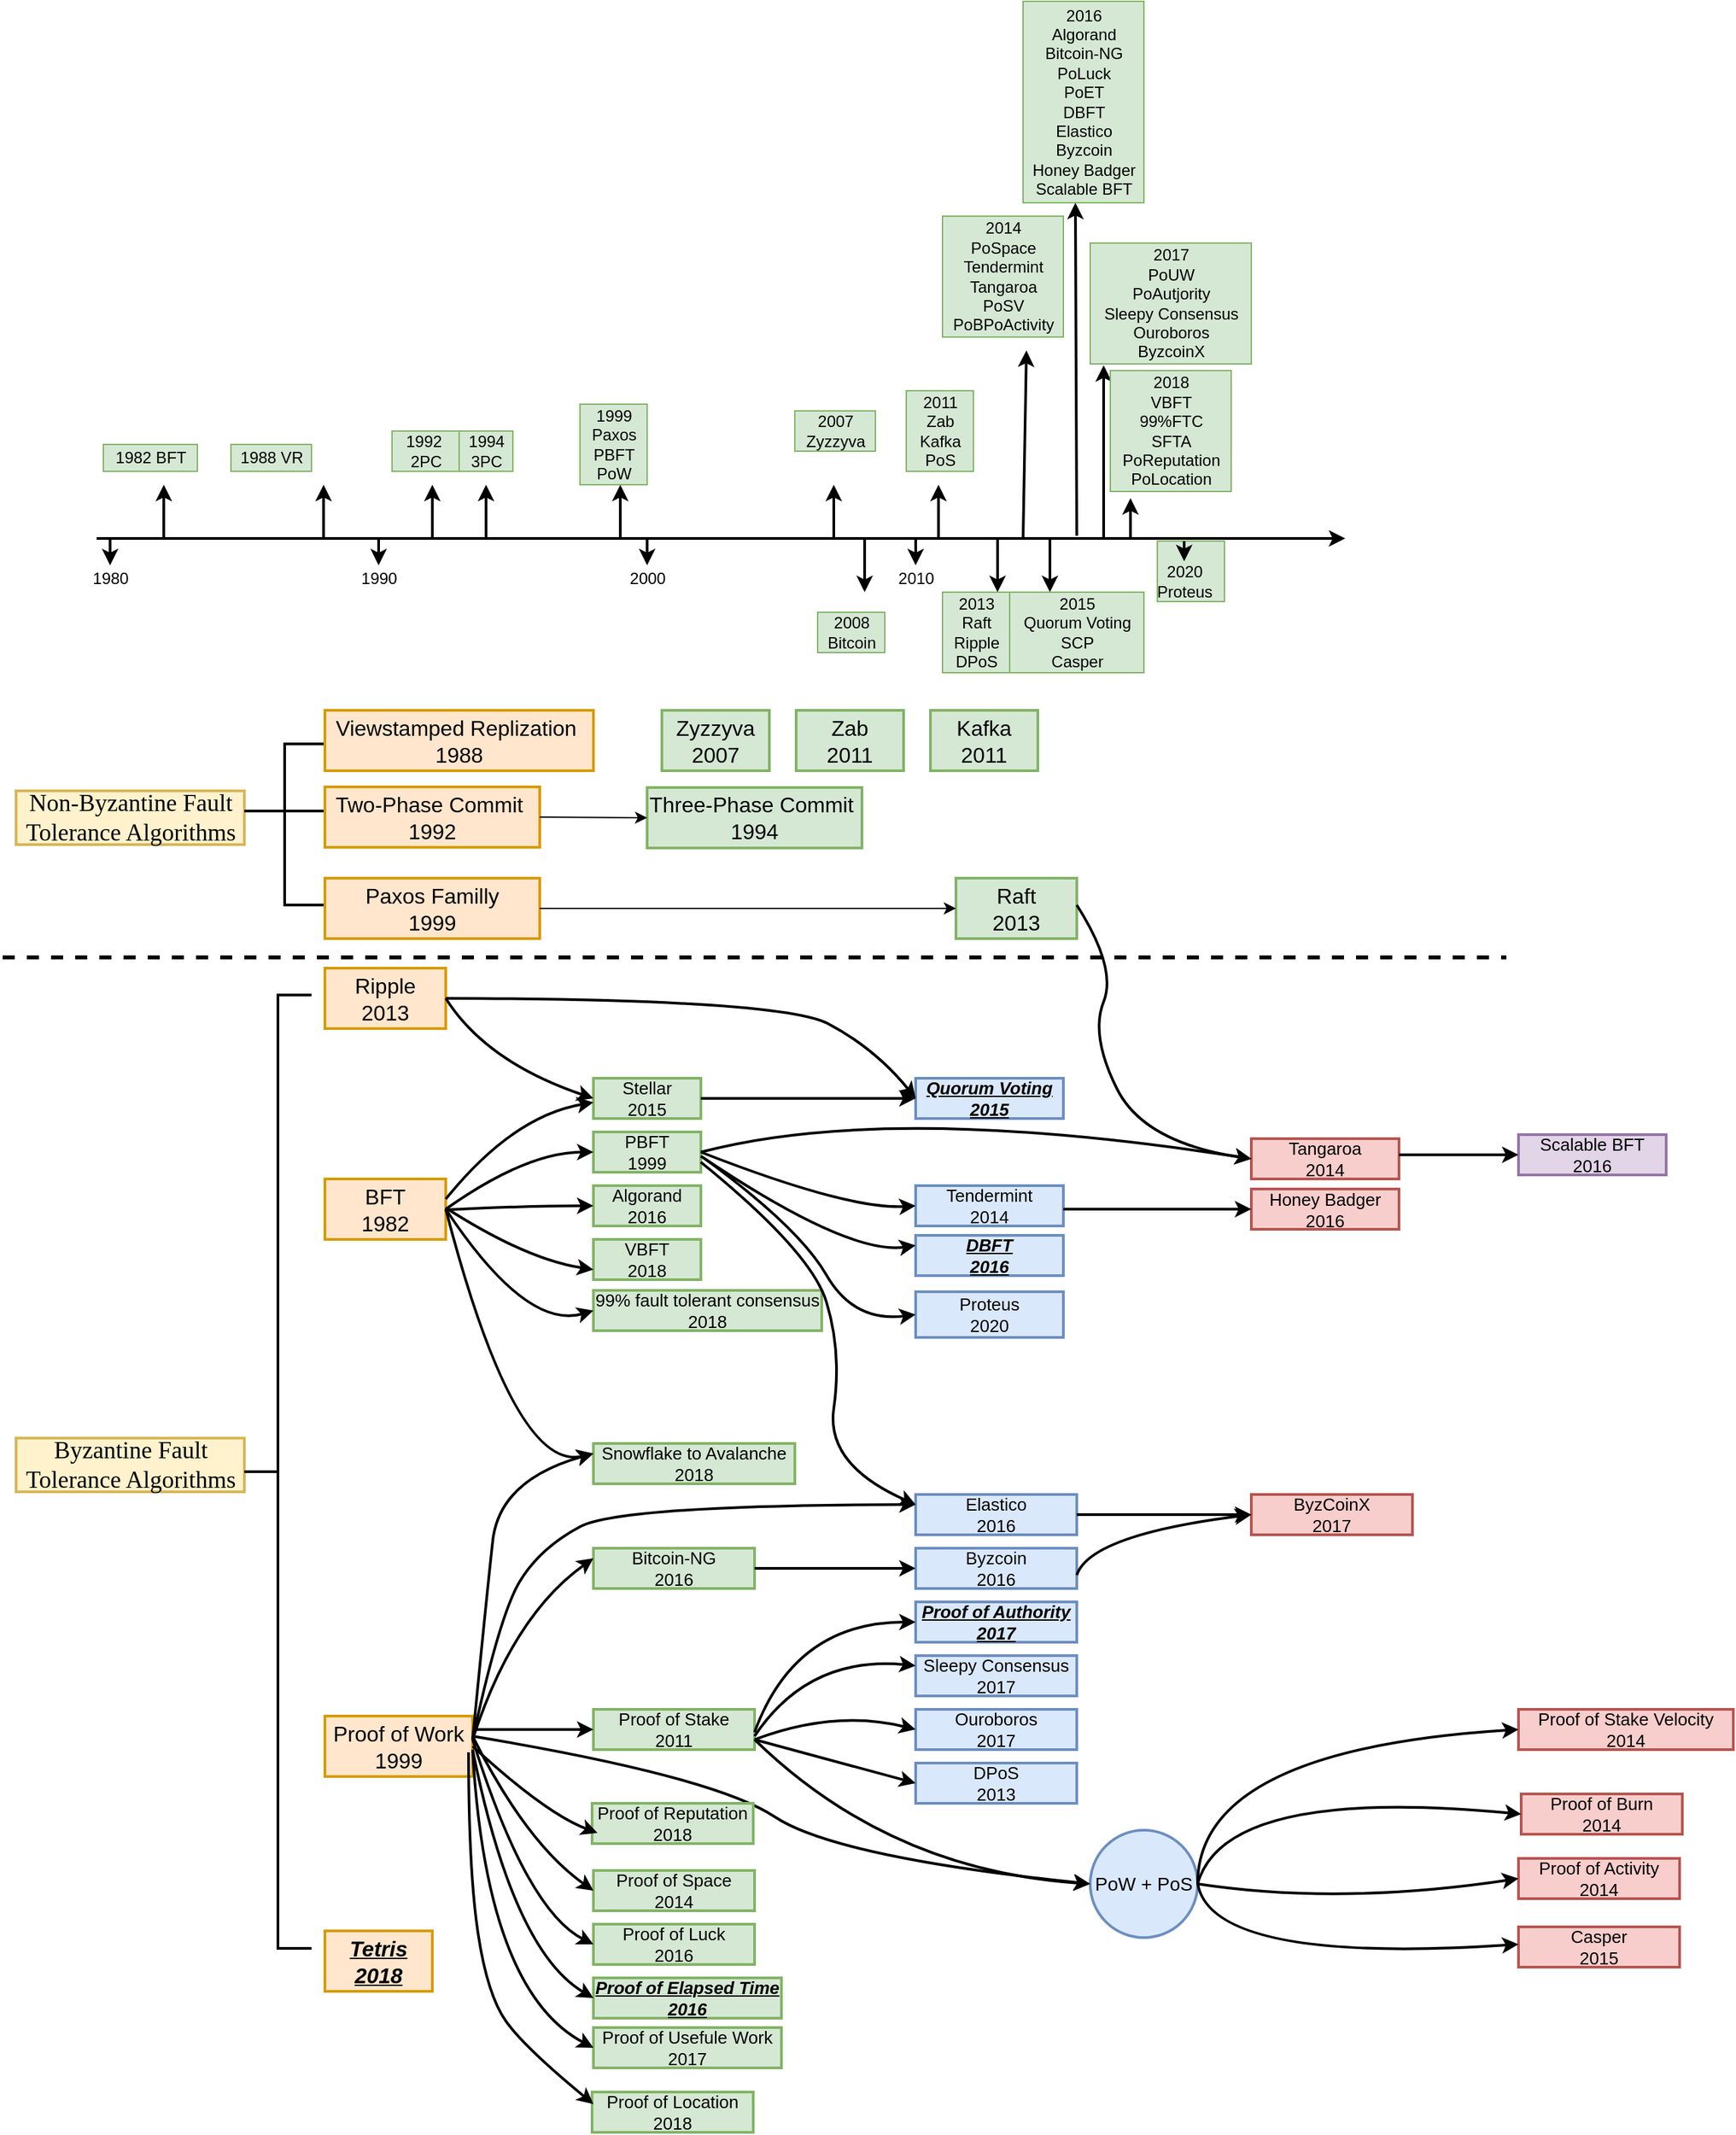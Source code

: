 <mxfile version="14.9.6" type="device" pages="3"><diagram id="eq4VHTKzLzEWb0CD2Wzp" name="Blockchain Consensus Algorithms"><mxGraphModel dx="1086" dy="1633" grid="1" gridSize="10" guides="1" tooltips="1" connect="1" arrows="1" fold="1" page="1" pageScale="1" pageWidth="1169" pageHeight="827" math="0" shadow="0"><root><mxCell id="0"/><mxCell id="1" parent="0"/><mxCell id="XOjYvnSMG9RRBXy8cy-P-1" value="&lt;font style=&quot;font-size: 18px&quot; face=&quot;Times New Roman&quot;&gt;Non-Byzantine Fault&lt;br&gt;Tolerance Algorithms&lt;/font&gt;" style="text;html=1;align=center;verticalAlign=middle;resizable=0;points=[];autosize=1;strokeColor=#d6b656;fillColor=#fff2cc;strokeWidth=2;" parent="1" vertex="1"><mxGeometry x="50" y="68" width="170" height="40" as="geometry"/></mxCell><mxCell id="XOjYvnSMG9RRBXy8cy-P-2" value="" style="endArrow=none;html=1;entryX=1.033;entryY=0.417;entryDx=0;entryDy=0;entryPerimeter=0;strokeWidth=2;" parent="1" target="XOjYvnSMG9RRBXy8cy-P-3" edge="1"><mxGeometry width="50" height="50" relative="1" as="geometry"><mxPoint x="220" y="83" as="sourcePoint"/><mxPoint x="250" y="82.96" as="targetPoint"/></mxGeometry></mxCell><mxCell id="XOjYvnSMG9RRBXy8cy-P-3" value="" style="strokeWidth=2;html=1;shape=mxgraph.flowchart.annotation_1;align=left;pointerEvents=1;" parent="1" vertex="1"><mxGeometry x="250" y="33" width="30" height="120" as="geometry"/></mxCell><mxCell id="XOjYvnSMG9RRBXy8cy-P-5" value="&lt;font style=&quot;font-size: 16px&quot;&gt;Viewstamped Replization&amp;nbsp;&lt;br&gt;1988&lt;/font&gt;" style="rounded=0;whiteSpace=wrap;html=1;strokeWidth=2;fillColor=#ffe6cc;strokeColor=#d79b00;" parent="1" vertex="1"><mxGeometry x="280" y="8" width="200" height="45" as="geometry"/></mxCell><mxCell id="XOjYvnSMG9RRBXy8cy-P-6" value="&lt;font style=&quot;font-size: 16px&quot;&gt;Zyzzyva&lt;br&gt;2007&lt;/font&gt;" style="rounded=0;whiteSpace=wrap;html=1;strokeWidth=2;fillColor=#d5e8d4;strokeColor=#82b366;" parent="1" vertex="1"><mxGeometry x="531" y="8" width="80" height="45" as="geometry"/></mxCell><mxCell id="XOjYvnSMG9RRBXy8cy-P-7" value="&lt;font style=&quot;font-size: 16px&quot;&gt;Zab&lt;br&gt;2011&lt;/font&gt;&lt;span style=&quot;color: rgba(0 , 0 , 0 , 0) ; font-family: monospace ; font-size: 0px&quot;&gt;%3CmxGraphModel%3E%3Croot%3E%3CmxCell%20id%3D%220%22%2F%3E%3CmxCell%20id%3D%221%22%20parent%3D%220%22%2F%3E%3CmxCell%20id%3D%222%22%20value%3D%22%26lt%3Bfont%20style%3D%26quot%3Bfont-size%3A%2016px%26quot%3B%26gt%3BZyzzyva%26lt%3Bbr%26gt%3B2007%26lt%3B%2Ffont%26gt%3B%22%20style%3D%22rounded%3D0%3BwhiteSpace%3Dwrap%3Bhtml%3D1%3BstrokeWidth%3D2%3B%22%20vertex%3D%221%22%20parent%3D%221%22%3E%3CmxGeometry%20x%3D%22520%22%20y%3D%2265%22%20width%3D%2280%22%20height%3D%2245%22%20as%3D%22geometry%22%2F%3E%3C%2FmxCell%3E%3C%2Froot%3E%3C%2FmxGraphModel%3E&lt;/span&gt;" style="rounded=0;whiteSpace=wrap;html=1;strokeWidth=2;fillColor=#d5e8d4;strokeColor=#82b366;" parent="1" vertex="1"><mxGeometry x="631" y="8" width="80" height="45" as="geometry"/></mxCell><mxCell id="XOjYvnSMG9RRBXy8cy-P-8" value="&lt;font style=&quot;font-size: 16px&quot;&gt;Kafka&lt;br&gt;2011&lt;/font&gt;" style="rounded=0;whiteSpace=wrap;html=1;strokeWidth=2;fillColor=#d5e8d4;strokeColor=#82b366;" parent="1" vertex="1"><mxGeometry x="731" y="8" width="80" height="45" as="geometry"/></mxCell><mxCell id="XOjYvnSMG9RRBXy8cy-P-9" value="&lt;font style=&quot;font-size: 16px&quot;&gt;Two-Phase Commit&amp;nbsp;&lt;br&gt;1992&lt;/font&gt;" style="rounded=0;whiteSpace=wrap;html=1;strokeWidth=2;fillColor=#ffe6cc;strokeColor=#d79b00;" parent="1" vertex="1"><mxGeometry x="280" y="65" width="160" height="45" as="geometry"/></mxCell><mxCell id="XOjYvnSMG9RRBXy8cy-P-10" value="&lt;font style=&quot;font-size: 16px&quot;&gt;Three-Phase Commit&amp;nbsp;&lt;br&gt;1994&lt;/font&gt;" style="rounded=0;whiteSpace=wrap;html=1;strokeWidth=2;fillColor=#d5e8d4;strokeColor=#82b366;" parent="1" vertex="1"><mxGeometry x="520" y="65.5" width="160" height="45" as="geometry"/></mxCell><mxCell id="XOjYvnSMG9RRBXy8cy-P-11" value="" style="endArrow=classic;html=1;exitX=1;exitY=0.5;exitDx=0;exitDy=0;entryX=0;entryY=0.5;entryDx=0;entryDy=0;" parent="1" source="XOjYvnSMG9RRBXy8cy-P-9" target="XOjYvnSMG9RRBXy8cy-P-10" edge="1"><mxGeometry width="50" height="50" relative="1" as="geometry"><mxPoint x="430" y="93" as="sourcePoint"/><mxPoint x="520" y="83" as="targetPoint"/></mxGeometry></mxCell><mxCell id="XOjYvnSMG9RRBXy8cy-P-12" value="&lt;font style=&quot;font-size: 16px&quot;&gt;Paxos Familly&lt;br&gt;1999&lt;/font&gt;" style="rounded=0;whiteSpace=wrap;html=1;strokeWidth=2;fillColor=#ffe6cc;strokeColor=#d79b00;" parent="1" vertex="1"><mxGeometry x="280" y="133" width="160" height="45" as="geometry"/></mxCell><mxCell id="XOjYvnSMG9RRBXy8cy-P-13" value="&lt;font style=&quot;font-size: 16px&quot;&gt;Raft&lt;br&gt;2013&lt;br&gt;&lt;/font&gt;" style="rounded=0;whiteSpace=wrap;html=1;strokeWidth=2;fillColor=#d5e8d4;strokeColor=#82b366;" parent="1" vertex="1"><mxGeometry x="750" y="133" width="90" height="45" as="geometry"/></mxCell><mxCell id="XOjYvnSMG9RRBXy8cy-P-14" value="" style="endArrow=classic;html=1;exitX=1;exitY=0.5;exitDx=0;exitDy=0;entryX=0;entryY=0.5;entryDx=0;entryDy=0;" parent="1" source="XOjYvnSMG9RRBXy8cy-P-12" target="XOjYvnSMG9RRBXy8cy-P-13" edge="1"><mxGeometry width="50" height="50" relative="1" as="geometry"><mxPoint x="510" y="343" as="sourcePoint"/><mxPoint x="560" y="293" as="targetPoint"/></mxGeometry></mxCell><mxCell id="XOjYvnSMG9RRBXy8cy-P-15" value="" style="endArrow=none;dashed=1;html=1;strokeWidth=3;" parent="1" edge="1"><mxGeometry width="50" height="50" relative="1" as="geometry"><mxPoint x="40" y="192" as="sourcePoint"/><mxPoint x="1160" y="192" as="targetPoint"/></mxGeometry></mxCell><mxCell id="XOjYvnSMG9RRBXy8cy-P-16" value="&lt;font style=&quot;font-size: 18px&quot; face=&quot;Times New Roman&quot;&gt;Byzantine Fault&lt;br&gt;Tolerance Algorithms&lt;/font&gt;" style="text;html=1;align=center;verticalAlign=middle;resizable=0;points=[];autosize=1;strokeColor=#d6b656;fillColor=#fff2cc;strokeWidth=2;" parent="1" vertex="1"><mxGeometry x="50" y="550" width="170" height="40" as="geometry"/></mxCell><mxCell id="XOjYvnSMG9RRBXy8cy-P-17" value="" style="strokeWidth=2;html=1;shape=mxgraph.flowchart.annotation_2;align=left;labelPosition=right;pointerEvents=1;" parent="1" vertex="1"><mxGeometry x="220" y="220" width="50" height="710" as="geometry"/></mxCell><mxCell id="XOjYvnSMG9RRBXy8cy-P-18" value="&lt;font style=&quot;font-size: 16px&quot;&gt;Ripple&lt;br&gt;2013&lt;br&gt;&lt;/font&gt;" style="rounded=0;whiteSpace=wrap;html=1;strokeWidth=2;fillColor=#ffe6cc;strokeColor=#d79b00;" parent="1" vertex="1"><mxGeometry x="280" y="200" width="90" height="45" as="geometry"/></mxCell><mxCell id="XOjYvnSMG9RRBXy8cy-P-19" value="&lt;font style=&quot;font-size: 16px&quot;&gt;BFT&lt;br&gt;1982&lt;br&gt;&lt;/font&gt;" style="rounded=0;whiteSpace=wrap;html=1;strokeWidth=2;fillColor=#ffe6cc;strokeColor=#d79b00;" parent="1" vertex="1"><mxGeometry x="280" y="357" width="90" height="45" as="geometry"/></mxCell><mxCell id="XOjYvnSMG9RRBXy8cy-P-20" value="&lt;font style=&quot;font-size: 16px&quot;&gt;Proof of Work&lt;br&gt;1999&lt;br&gt;&lt;/font&gt;" style="rounded=0;whiteSpace=wrap;html=1;strokeWidth=2;fillColor=#ffe6cc;strokeColor=#d79b00;" parent="1" vertex="1"><mxGeometry x="280" y="757" width="110" height="45" as="geometry"/></mxCell><mxCell id="XOjYvnSMG9RRBXy8cy-P-21" value="&lt;font style=&quot;font-size: 16px&quot;&gt;&lt;b&gt;&lt;i&gt;&lt;u&gt;Tetris&lt;br&gt;2018&lt;/u&gt;&lt;/i&gt;&lt;/b&gt;&lt;br&gt;&lt;/font&gt;" style="rounded=0;whiteSpace=wrap;html=1;strokeWidth=2;fillColor=#ffe6cc;strokeColor=#d79b00;" parent="1" vertex="1"><mxGeometry x="280" y="917" width="80" height="45" as="geometry"/></mxCell><mxCell id="XOjYvnSMG9RRBXy8cy-P-30" value="&lt;font style=&quot;font-size: 13px&quot;&gt;Stellar&lt;br&gt;2015&lt;br&gt;&lt;/font&gt;" style="rounded=0;whiteSpace=wrap;html=1;strokeWidth=2;fillColor=#d5e8d4;strokeColor=#82b366;" parent="1" vertex="1"><mxGeometry x="480" y="282" width="80" height="30" as="geometry"/></mxCell><mxCell id="XOjYvnSMG9RRBXy8cy-P-31" value="&lt;font style=&quot;font-size: 13px&quot;&gt;PBFT&lt;br&gt;1999&lt;br&gt;&lt;/font&gt;" style="rounded=0;whiteSpace=wrap;html=1;strokeWidth=2;fillColor=#d5e8d4;strokeColor=#82b366;" parent="1" vertex="1"><mxGeometry x="480" y="322" width="80" height="30" as="geometry"/></mxCell><mxCell id="XOjYvnSMG9RRBXy8cy-P-32" value="&lt;font style=&quot;font-size: 13px&quot;&gt;Algorand&lt;br&gt;2016&lt;br&gt;&lt;/font&gt;" style="rounded=0;whiteSpace=wrap;html=1;strokeWidth=2;fillColor=#d5e8d4;strokeColor=#82b366;" parent="1" vertex="1"><mxGeometry x="480" y="362" width="80" height="30" as="geometry"/></mxCell><mxCell id="XOjYvnSMG9RRBXy8cy-P-33" value="&lt;font style=&quot;font-size: 13px&quot;&gt;VBFT&lt;br&gt;2018&lt;br&gt;&lt;/font&gt;" style="rounded=0;whiteSpace=wrap;html=1;strokeWidth=2;fillColor=#d5e8d4;strokeColor=#82b366;" parent="1" vertex="1"><mxGeometry x="480" y="402" width="80" height="30" as="geometry"/></mxCell><mxCell id="XOjYvnSMG9RRBXy8cy-P-34" value="&lt;font style=&quot;font-size: 13px&quot;&gt;99% fault tolerant consensus 2018&lt;br&gt;&lt;/font&gt;" style="rounded=0;whiteSpace=wrap;html=1;strokeWidth=2;fillColor=#d5e8d4;strokeColor=#82b366;" parent="1" vertex="1"><mxGeometry x="480" y="440" width="170" height="30" as="geometry"/></mxCell><mxCell id="XOjYvnSMG9RRBXy8cy-P-35" value="&lt;font style=&quot;font-size: 13px&quot;&gt;Snowflake to Avalanche&lt;br&gt;2018&lt;br&gt;&lt;/font&gt;" style="rounded=0;whiteSpace=wrap;html=1;strokeWidth=2;fillColor=#d5e8d4;strokeColor=#82b366;" parent="1" vertex="1"><mxGeometry x="480" y="554" width="150" height="30" as="geometry"/></mxCell><mxCell id="XOjYvnSMG9RRBXy8cy-P-37" value="&lt;font style=&quot;font-size: 13px&quot;&gt;&lt;b&gt;&lt;i&gt;&lt;u&gt;Quorum Voting&lt;br&gt;2015&lt;/u&gt;&lt;/i&gt;&lt;/b&gt;&lt;span style=&quot;color: rgba(0 , 0 , 0 , 0) ; font-family: monospace ; font-size: 0px&quot;&gt;%3CmxGraphModel%3E%3Croot%3E%3CmxCell%20id%3D%220%22%2F%3E%3CmxCell%20id%3D%221%22%20parent%3D%220%22%2F%3E%3CmxCell%20id%3D%222%22%20value%3D%22%26lt%3Bfont%20style%3D%26quot%3Bfont-size%3A%2013px%26quot%3B%26gt%3BStellar%26lt%3Bbr%26gt%3B2015%26lt%3Bbr%26gt%3B%26lt%3B%2Ffont%26gt%3B%22%20style%3D%22rounded%3D0%3BwhiteSpace%3Dwrap%3Bhtml%3D1%3BstrokeWidth%3D2%3B%22%20vertex%3D%221%22%20parent%3D%221%22%3E%3CmxGeometry%20x%3D%22480%22%20y%3D%22282%22%20width%3D%2280%22%20height%3D%2230%22%20as%3D%22geometry%22%2F%3E%3C%2FmxCell%3E%3C%2Froot%3E%3C%2FmxGraphModel%3E&lt;/span&gt;&lt;br&gt;&lt;/font&gt;" style="rounded=0;whiteSpace=wrap;html=1;strokeWidth=2;fillColor=#dae8fc;strokeColor=#6c8ebf;" parent="1" vertex="1"><mxGeometry x="720" y="282" width="110" height="30" as="geometry"/></mxCell><mxCell id="XOjYvnSMG9RRBXy8cy-P-38" value="&lt;font style=&quot;font-size: 13px&quot;&gt;Tendermint&lt;br&gt;2014&lt;br&gt;&lt;/font&gt;" style="rounded=0;whiteSpace=wrap;html=1;strokeWidth=2;fillColor=#dae8fc;strokeColor=#6c8ebf;" parent="1" vertex="1"><mxGeometry x="720" y="362" width="110" height="30" as="geometry"/></mxCell><mxCell id="XOjYvnSMG9RRBXy8cy-P-39" value="&lt;font style=&quot;font-size: 13px&quot;&gt;&lt;b&gt;&lt;i&gt;&lt;u&gt;DBFT&lt;br&gt;2016&lt;/u&gt;&lt;/i&gt;&lt;/b&gt;&lt;br&gt;&lt;/font&gt;" style="rounded=0;whiteSpace=wrap;html=1;strokeWidth=2;fillColor=#dae8fc;strokeColor=#6c8ebf;" parent="1" vertex="1"><mxGeometry x="720" y="399" width="110" height="30" as="geometry"/></mxCell><mxCell id="XOjYvnSMG9RRBXy8cy-P-40" value="&lt;font style=&quot;font-size: 13px&quot;&gt;Tangaroa&lt;br&gt;2014&lt;br&gt;&lt;/font&gt;" style="rounded=0;whiteSpace=wrap;html=1;strokeWidth=2;fillColor=#f8cecc;strokeColor=#b85450;" parent="1" vertex="1"><mxGeometry x="970" y="327" width="110" height="30" as="geometry"/></mxCell><mxCell id="XOjYvnSMG9RRBXy8cy-P-41" value="&lt;font style=&quot;font-size: 13px&quot;&gt;Honey Badger&lt;br&gt;2016&lt;br&gt;&lt;/font&gt;" style="rounded=0;whiteSpace=wrap;html=1;strokeWidth=2;fillColor=#f8cecc;strokeColor=#b85450;" parent="1" vertex="1"><mxGeometry x="970" y="364.5" width="110" height="30" as="geometry"/></mxCell><mxCell id="XOjYvnSMG9RRBXy8cy-P-42" value="&lt;font style=&quot;font-size: 13px&quot;&gt;Scalable BFT&lt;br&gt;2016&lt;br&gt;&lt;/font&gt;" style="rounded=0;whiteSpace=wrap;html=1;strokeWidth=2;fillColor=#e1d5e7;strokeColor=#9673a6;" parent="1" vertex="1"><mxGeometry x="1169" y="324" width="110" height="30" as="geometry"/></mxCell><mxCell id="XOjYvnSMG9RRBXy8cy-P-43" value="" style="curved=1;endArrow=classic;html=1;strokeWidth=2;exitX=1;exitY=0.5;exitDx=0;exitDy=0;entryX=0;entryY=0.5;entryDx=0;entryDy=0;" parent="1" source="XOjYvnSMG9RRBXy8cy-P-18" target="XOjYvnSMG9RRBXy8cy-P-37" edge="1"><mxGeometry width="50" height="50" relative="1" as="geometry"><mxPoint x="660" y="380" as="sourcePoint"/><mxPoint x="710" y="330" as="targetPoint"/><Array as="points"><mxPoint x="620" y="223"/><mxPoint x="690" y="260"/></Array></mxGeometry></mxCell><mxCell id="XOjYvnSMG9RRBXy8cy-P-44" value="" style="curved=1;endArrow=classic;html=1;strokeWidth=2;exitX=1;exitY=0.5;exitDx=0;exitDy=0;entryX=0;entryY=0.5;entryDx=0;entryDy=0;" parent="1" source="XOjYvnSMG9RRBXy8cy-P-18" target="XOjYvnSMG9RRBXy8cy-P-30" edge="1"><mxGeometry width="50" height="50" relative="1" as="geometry"><mxPoint x="660" y="380" as="sourcePoint"/><mxPoint x="710" y="330" as="targetPoint"/><Array as="points"><mxPoint x="400" y="270"/></Array></mxGeometry></mxCell><mxCell id="XOjYvnSMG9RRBXy8cy-P-45" value="" style="endArrow=classic;html=1;strokeWidth=2;exitX=1;exitY=0.5;exitDx=0;exitDy=0;" parent="1" source="XOjYvnSMG9RRBXy8cy-P-30" edge="1"><mxGeometry width="50" height="50" relative="1" as="geometry"><mxPoint x="660" y="380" as="sourcePoint"/><mxPoint x="720" y="297" as="targetPoint"/></mxGeometry></mxCell><mxCell id="XOjYvnSMG9RRBXy8cy-P-46" value="" style="curved=1;endArrow=classic;html=1;strokeWidth=2;" parent="1" edge="1"><mxGeometry width="50" height="50" relative="1" as="geometry"><mxPoint x="370" y="372" as="sourcePoint"/><mxPoint x="480" y="300" as="targetPoint"/><Array as="points"><mxPoint x="420" y="310"/></Array></mxGeometry></mxCell><mxCell id="XOjYvnSMG9RRBXy8cy-P-47" value="" style="curved=1;endArrow=classic;html=1;strokeWidth=2;exitX=1;exitY=0.5;exitDx=0;exitDy=0;entryX=0;entryY=0.5;entryDx=0;entryDy=0;" parent="1" source="XOjYvnSMG9RRBXy8cy-P-19" target="XOjYvnSMG9RRBXy8cy-P-31" edge="1"><mxGeometry width="50" height="50" relative="1" as="geometry"><mxPoint x="380" y="382" as="sourcePoint"/><mxPoint x="490" y="310" as="targetPoint"/><Array as="points"><mxPoint x="430" y="337"/></Array></mxGeometry></mxCell><mxCell id="XOjYvnSMG9RRBXy8cy-P-48" value="" style="curved=1;endArrow=classic;html=1;strokeWidth=2;entryX=0;entryY=0.5;entryDx=0;entryDy=0;" parent="1" target="XOjYvnSMG9RRBXy8cy-P-32" edge="1"><mxGeometry width="50" height="50" relative="1" as="geometry"><mxPoint x="370" y="380" as="sourcePoint"/><mxPoint x="490" y="347" as="targetPoint"/><Array as="points"><mxPoint x="430" y="377"/></Array></mxGeometry></mxCell><mxCell id="XOjYvnSMG9RRBXy8cy-P-49" value="" style="curved=1;endArrow=classic;html=1;strokeWidth=2;entryX=0;entryY=0.75;entryDx=0;entryDy=0;" parent="1" target="XOjYvnSMG9RRBXy8cy-P-33" edge="1"><mxGeometry width="50" height="50" relative="1" as="geometry"><mxPoint x="370" y="378.5" as="sourcePoint"/><mxPoint x="480" y="375.5" as="targetPoint"/><Array as="points"><mxPoint x="430" y="417"/></Array></mxGeometry></mxCell><mxCell id="XOjYvnSMG9RRBXy8cy-P-50" value="" style="curved=1;endArrow=classic;html=1;strokeWidth=2;entryX=0;entryY=0.5;entryDx=0;entryDy=0;exitX=1;exitY=0.5;exitDx=0;exitDy=0;" parent="1" source="XOjYvnSMG9RRBXy8cy-P-19" target="XOjYvnSMG9RRBXy8cy-P-34" edge="1"><mxGeometry width="50" height="50" relative="1" as="geometry"><mxPoint x="380" y="388.5" as="sourcePoint"/><mxPoint x="490" y="434.5" as="targetPoint"/><Array as="points"><mxPoint x="430" y="470"/></Array></mxGeometry></mxCell><mxCell id="XOjYvnSMG9RRBXy8cy-P-51" value="" style="curved=1;endArrow=classic;html=1;strokeWidth=2;exitX=1;exitY=0.5;exitDx=0;exitDy=0;entryX=0;entryY=0.25;entryDx=0;entryDy=0;" parent="1" source="XOjYvnSMG9RRBXy8cy-P-19" target="XOjYvnSMG9RRBXy8cy-P-35" edge="1"><mxGeometry width="50" height="50" relative="1" as="geometry"><mxPoint x="370" y="414" as="sourcePoint"/><mxPoint x="480" y="565" as="targetPoint"/><Array as="points"><mxPoint x="421" y="576"/></Array></mxGeometry></mxCell><mxCell id="XOjYvnSMG9RRBXy8cy-P-52" value="&lt;font style=&quot;font-size: 13px&quot;&gt;Bitcoin-NG&lt;br&gt;2016&lt;span style=&quot;color: rgba(0 , 0 , 0 , 0) ; font-family: monospace ; font-size: 0px&quot;&gt;%3CmxGraphModel%3E%3Croot%3E%3CmxCell%20id%3D%220%22%2F%3E%3CmxCell%20id%3D%221%22%20parent%3D%220%22%2F%3E%3CmxCell%20id%3D%222%22%20value%3D%22%26lt%3Bfont%20style%3D%26quot%3Bfont-size%3A%2013px%26quot%3B%26gt%3BVBFT%26lt%3Bbr%26gt%3B2018%26lt%3Bbr%26gt%3B%26lt%3B%2Ffont%26gt%3B%22%20style%3D%22rounded%3D0%3BwhiteSpace%3Dwrap%3Bhtml%3D1%3BstrokeWidth%3D2%3B%22%20vertex%3D%221%22%20parent%3D%221%22%3E%3CmxGeometry%20x%3D%22480%22%20y%3D%22402%22%20width%3D%2280%22%20height%3D%2230%22%20as%3D%22geometry%22%2F%3E%3C%2FmxCell%3E%3C%2Froot%3E%3C%2FmxGraphModel%3E&lt;/span&gt;&lt;br&gt;&lt;/font&gt;" style="rounded=0;whiteSpace=wrap;html=1;strokeWidth=2;fillColor=#d5e8d4;strokeColor=#82b366;" parent="1" vertex="1"><mxGeometry x="480" y="632" width="120" height="30" as="geometry"/></mxCell><mxCell id="XOjYvnSMG9RRBXy8cy-P-53" value="&lt;font style=&quot;font-size: 13px&quot;&gt;Proof of Stake&lt;br&gt;2011&lt;br&gt;&lt;/font&gt;" style="rounded=0;whiteSpace=wrap;html=1;strokeWidth=2;fillColor=#d5e8d4;strokeColor=#82b366;" parent="1" vertex="1"><mxGeometry x="480" y="752" width="120" height="30" as="geometry"/></mxCell><mxCell id="XOjYvnSMG9RRBXy8cy-P-54" value="&lt;font style=&quot;font-size: 13px&quot;&gt;Proof of Space&lt;br&gt;2014&lt;br&gt;&lt;/font&gt;" style="rounded=0;whiteSpace=wrap;html=1;strokeWidth=2;fillColor=#d5e8d4;strokeColor=#82b366;" parent="1" vertex="1"><mxGeometry x="480" y="872" width="120" height="30" as="geometry"/></mxCell><mxCell id="XOjYvnSMG9RRBXy8cy-P-55" value="&lt;font style=&quot;font-size: 13px&quot;&gt;Proof of Luck&lt;br&gt;2016&lt;br&gt;&lt;/font&gt;" style="rounded=0;whiteSpace=wrap;html=1;strokeWidth=2;fillColor=#d5e8d4;strokeColor=#82b366;" parent="1" vertex="1"><mxGeometry x="480" y="912" width="120" height="30" as="geometry"/></mxCell><mxCell id="XOjYvnSMG9RRBXy8cy-P-56" value="&lt;font style=&quot;font-size: 13px&quot;&gt;&lt;b&gt;&lt;i&gt;&lt;u&gt;Proof of Elapsed Time 2016&lt;/u&gt;&lt;/i&gt;&lt;/b&gt;&lt;br&gt;&lt;/font&gt;" style="rounded=0;whiteSpace=wrap;html=1;strokeWidth=2;fillColor=#d5e8d4;strokeColor=#82b366;" parent="1" vertex="1"><mxGeometry x="480" y="952" width="140" height="30" as="geometry"/></mxCell><mxCell id="XOjYvnSMG9RRBXy8cy-P-57" value="&lt;font style=&quot;font-size: 13px&quot;&gt;Proof of Usefule Work&lt;br&gt;2017&lt;br&gt;&lt;/font&gt;" style="rounded=0;whiteSpace=wrap;html=1;strokeWidth=2;fillColor=#d5e8d4;strokeColor=#82b366;" parent="1" vertex="1"><mxGeometry x="480" y="989" width="140" height="30" as="geometry"/></mxCell><mxCell id="XOjYvnSMG9RRBXy8cy-P-58" value="" style="curved=1;endArrow=classic;html=1;strokeWidth=2;exitX=1;exitY=0.5;exitDx=0;exitDy=0;entryX=0;entryY=0.25;entryDx=0;entryDy=0;" parent="1" target="XOjYvnSMG9RRBXy8cy-P-35" edge="1"><mxGeometry width="50" height="50" relative="1" as="geometry"><mxPoint x="390" y="774.5" as="sourcePoint"/><mxPoint x="450" y="722" as="targetPoint"/><Array as="points"><mxPoint x="400" y="672"/><mxPoint x="410" y="581"/></Array></mxGeometry></mxCell><mxCell id="XOjYvnSMG9RRBXy8cy-P-59" value="&lt;font style=&quot;font-size: 13px&quot;&gt;Elastico&lt;br&gt;2016&lt;br&gt;&lt;/font&gt;" style="rounded=0;whiteSpace=wrap;html=1;strokeWidth=2;fillColor=#dae8fc;strokeColor=#6c8ebf;" parent="1" vertex="1"><mxGeometry x="720" y="592" width="120" height="30" as="geometry"/></mxCell><mxCell id="XOjYvnSMG9RRBXy8cy-P-60" value="&lt;font style=&quot;font-size: 13px&quot;&gt;Byzcoin&lt;br&gt;2016&lt;br&gt;&lt;/font&gt;" style="rounded=0;whiteSpace=wrap;html=1;strokeWidth=2;fillColor=#dae8fc;strokeColor=#6c8ebf;" parent="1" vertex="1"><mxGeometry x="720" y="632" width="120" height="30" as="geometry"/></mxCell><mxCell id="XOjYvnSMG9RRBXy8cy-P-61" value="&lt;font style=&quot;font-size: 13px&quot;&gt;&lt;b&gt;&lt;i&gt;&lt;u&gt;Proof of Authority&lt;br&gt;2017&lt;/u&gt;&lt;/i&gt;&lt;/b&gt;&lt;br&gt;&lt;/font&gt;" style="rounded=0;whiteSpace=wrap;html=1;strokeWidth=2;fillColor=#dae8fc;strokeColor=#6c8ebf;" parent="1" vertex="1"><mxGeometry x="720" y="672" width="120" height="30" as="geometry"/></mxCell><mxCell id="XOjYvnSMG9RRBXy8cy-P-62" value="&lt;font style=&quot;font-size: 13px&quot;&gt;Sleepy Consensus&lt;br&gt;2017&lt;br&gt;&lt;/font&gt;" style="rounded=0;whiteSpace=wrap;html=1;strokeWidth=2;fillColor=#dae8fc;strokeColor=#6c8ebf;" parent="1" vertex="1"><mxGeometry x="720" y="712" width="120" height="30" as="geometry"/></mxCell><mxCell id="XOjYvnSMG9RRBXy8cy-P-63" value="&lt;font style=&quot;font-size: 13px&quot;&gt;Ouroboros&lt;br&gt;2017&lt;br&gt;&lt;/font&gt;" style="rounded=0;whiteSpace=wrap;html=1;strokeWidth=2;fillColor=#dae8fc;strokeColor=#6c8ebf;" parent="1" vertex="1"><mxGeometry x="720" y="752" width="120" height="30" as="geometry"/></mxCell><mxCell id="XOjYvnSMG9RRBXy8cy-P-64" value="&lt;font style=&quot;font-size: 13px&quot;&gt;DPoS&lt;br&gt;2013&lt;br&gt;&lt;/font&gt;" style="rounded=0;whiteSpace=wrap;html=1;strokeWidth=2;fillColor=#dae8fc;strokeColor=#6c8ebf;" parent="1" vertex="1"><mxGeometry x="720" y="792" width="120" height="30" as="geometry"/></mxCell><mxCell id="XOjYvnSMG9RRBXy8cy-P-65" value="&lt;font style=&quot;font-size: 13px&quot;&gt;ByzCoinX&lt;br&gt;2017&lt;br&gt;&lt;/font&gt;" style="rounded=0;whiteSpace=wrap;html=1;strokeWidth=2;fillColor=#f8cecc;strokeColor=#b85450;" parent="1" vertex="1"><mxGeometry x="970" y="592" width="120" height="30" as="geometry"/></mxCell><mxCell id="XOjYvnSMG9RRBXy8cy-P-66" value="&lt;font style=&quot;font-size: 14px&quot;&gt;PoW + PoS&lt;/font&gt;" style="ellipse;whiteSpace=wrap;html=1;aspect=fixed;strokeWidth=2;fillColor=#dae8fc;strokeColor=#6c8ebf;" parent="1" vertex="1"><mxGeometry x="850" y="842" width="80" height="80" as="geometry"/></mxCell><mxCell id="XOjYvnSMG9RRBXy8cy-P-67" value="&lt;font style=&quot;font-size: 13px&quot;&gt;Proof of Stake Velocity&lt;br&gt;2014&lt;br&gt;&lt;/font&gt;" style="rounded=0;whiteSpace=wrap;html=1;strokeWidth=2;fillColor=#f8cecc;strokeColor=#b85450;" parent="1" vertex="1"><mxGeometry x="1169" y="752" width="160" height="30" as="geometry"/></mxCell><mxCell id="XOjYvnSMG9RRBXy8cy-P-69" value="&lt;font style=&quot;font-size: 13px&quot;&gt;Proof of Burn&lt;br&gt;2014&lt;br&gt;&lt;/font&gt;" style="rounded=0;whiteSpace=wrap;html=1;strokeWidth=2;fillColor=#f8cecc;strokeColor=#b85450;" parent="1" vertex="1"><mxGeometry x="1171" y="815" width="120" height="30" as="geometry"/></mxCell><mxCell id="XOjYvnSMG9RRBXy8cy-P-70" value="&lt;font style=&quot;font-size: 13px&quot;&gt;Proof of Activity&lt;br&gt;2014&lt;br&gt;&lt;/font&gt;" style="rounded=0;whiteSpace=wrap;html=1;strokeWidth=2;fillColor=#f8cecc;strokeColor=#b85450;" parent="1" vertex="1"><mxGeometry x="1169" y="863" width="120" height="30" as="geometry"/></mxCell><mxCell id="XOjYvnSMG9RRBXy8cy-P-71" value="&lt;font style=&quot;font-size: 13px&quot;&gt;Casper&lt;br&gt;2015&lt;br&gt;&lt;/font&gt;" style="rounded=0;whiteSpace=wrap;html=1;strokeWidth=2;fillColor=#f8cecc;strokeColor=#b85450;" parent="1" vertex="1"><mxGeometry x="1169" y="914" width="120" height="30" as="geometry"/></mxCell><mxCell id="XOjYvnSMG9RRBXy8cy-P-73" value="" style="curved=1;endArrow=classic;html=1;strokeWidth=2;exitX=1;exitY=0.5;exitDx=0;exitDy=0;entryX=0;entryY=0.25;entryDx=0;entryDy=0;" parent="1" target="XOjYvnSMG9RRBXy8cy-P-59" edge="1"><mxGeometry width="50" height="50" relative="1" as="geometry"><mxPoint x="390" y="774.5" as="sourcePoint"/><mxPoint x="490" y="571.5" as="targetPoint"/><Array as="points"><mxPoint x="410" y="682"/><mxPoint x="440" y="632"/><mxPoint x="500" y="600"/></Array></mxGeometry></mxCell><mxCell id="XOjYvnSMG9RRBXy8cy-P-74" value="" style="curved=1;endArrow=classic;html=1;strokeWidth=2;exitX=1;exitY=0.5;exitDx=0;exitDy=0;entryX=0;entryY=0.25;entryDx=0;entryDy=0;" parent="1" target="XOjYvnSMG9RRBXy8cy-P-52" edge="1"><mxGeometry width="50" height="50" relative="1" as="geometry"><mxPoint x="390" y="774.5" as="sourcePoint"/><mxPoint x="500" y="732" as="targetPoint"/><Array as="points"><mxPoint x="420" y="682"/></Array></mxGeometry></mxCell><mxCell id="XOjYvnSMG9RRBXy8cy-P-75" value="" style="endArrow=classic;html=1;strokeWidth=2;entryX=0;entryY=0.5;entryDx=0;entryDy=0;" parent="1" target="XOjYvnSMG9RRBXy8cy-P-53" edge="1"><mxGeometry width="50" height="50" relative="1" as="geometry"><mxPoint x="390" y="767" as="sourcePoint"/><mxPoint x="470" y="772" as="targetPoint"/></mxGeometry></mxCell><mxCell id="XOjYvnSMG9RRBXy8cy-P-77" value="" style="curved=1;endArrow=classic;html=1;strokeWidth=2;entryX=0;entryY=0.5;entryDx=0;entryDy=0;" parent="1" target="XOjYvnSMG9RRBXy8cy-P-66" edge="1"><mxGeometry width="50" height="50" relative="1" as="geometry"><mxPoint x="390" y="772" as="sourcePoint"/><mxPoint x="440" y="722" as="targetPoint"/><Array as="points"><mxPoint x="570" y="802"/><mxPoint x="660" y="862"/></Array></mxGeometry></mxCell><mxCell id="XOjYvnSMG9RRBXy8cy-P-78" value="" style="curved=1;endArrow=classic;html=1;strokeWidth=2;entryX=0;entryY=0.5;entryDx=0;entryDy=0;" parent="1" target="XOjYvnSMG9RRBXy8cy-P-54" edge="1"><mxGeometry width="50" height="50" relative="1" as="geometry"><mxPoint x="390" y="772" as="sourcePoint"/><mxPoint x="500" y="818" as="targetPoint"/><Array as="points"><mxPoint x="430" y="852"/></Array></mxGeometry></mxCell><mxCell id="XOjYvnSMG9RRBXy8cy-P-79" value="" style="curved=1;endArrow=classic;html=1;strokeWidth=2;entryX=0;entryY=0.5;entryDx=0;entryDy=0;exitX=1;exitY=0.5;exitDx=0;exitDy=0;" parent="1" target="XOjYvnSMG9RRBXy8cy-P-55" edge="1"><mxGeometry width="50" height="50" relative="1" as="geometry"><mxPoint x="390" y="774.5" as="sourcePoint"/><mxPoint x="490" y="897" as="targetPoint"/><Array as="points"><mxPoint x="430" y="902"/></Array></mxGeometry></mxCell><mxCell id="XOjYvnSMG9RRBXy8cy-P-81" value="" style="curved=1;endArrow=classic;html=1;strokeWidth=2;entryX=0;entryY=0.5;entryDx=0;entryDy=0;" parent="1" target="XOjYvnSMG9RRBXy8cy-P-56" edge="1"><mxGeometry width="50" height="50" relative="1" as="geometry"><mxPoint x="390" y="782" as="sourcePoint"/><mxPoint x="490" y="937" as="targetPoint"/><Array as="points"><mxPoint x="420" y="932"/></Array></mxGeometry></mxCell><mxCell id="XOjYvnSMG9RRBXy8cy-P-82" value="" style="curved=1;endArrow=classic;html=1;strokeWidth=2;entryX=0;entryY=0.5;entryDx=0;entryDy=0;" parent="1" target="XOjYvnSMG9RRBXy8cy-P-57" edge="1"><mxGeometry width="50" height="50" relative="1" as="geometry"><mxPoint x="390" y="782" as="sourcePoint"/><mxPoint x="490" y="977" as="targetPoint"/><Array as="points"><mxPoint x="400" y="962"/></Array></mxGeometry></mxCell><mxCell id="XOjYvnSMG9RRBXy8cy-P-83" value="" style="endArrow=classic;html=1;strokeWidth=2;exitX=1;exitY=0.5;exitDx=0;exitDy=0;entryX=0;entryY=0.5;entryDx=0;entryDy=0;" parent="1" source="XOjYvnSMG9RRBXy8cy-P-52" target="XOjYvnSMG9RRBXy8cy-P-60" edge="1"><mxGeometry width="50" height="50" relative="1" as="geometry"><mxPoint x="660" y="712" as="sourcePoint"/><mxPoint x="710" y="662" as="targetPoint"/></mxGeometry></mxCell><mxCell id="XOjYvnSMG9RRBXy8cy-P-84" value="" style="curved=1;endArrow=classic;html=1;strokeWidth=2;exitX=1;exitY=0.5;exitDx=0;exitDy=0;entryX=0;entryY=0.5;entryDx=0;entryDy=0;" parent="1" source="XOjYvnSMG9RRBXy8cy-P-31" target="XOjYvnSMG9RRBXy8cy-P-40" edge="1"><mxGeometry width="50" height="50" relative="1" as="geometry"><mxPoint x="660" y="640" as="sourcePoint"/><mxPoint x="710" y="590" as="targetPoint"/><Array as="points"><mxPoint x="700" y="300"/></Array></mxGeometry></mxCell><mxCell id="XOjYvnSMG9RRBXy8cy-P-85" value="" style="curved=1;endArrow=classic;html=1;strokeWidth=2;exitX=1;exitY=0.5;exitDx=0;exitDy=0;entryX=0;entryY=0.5;entryDx=0;entryDy=0;" parent="1" target="XOjYvnSMG9RRBXy8cy-P-40" edge="1"><mxGeometry width="50" height="50" relative="1" as="geometry"><mxPoint x="840" y="153" as="sourcePoint"/><mxPoint x="880" y="337" as="targetPoint"/><Array as="points"><mxPoint x="870" y="200"/><mxPoint x="850" y="250"/><mxPoint x="890" y="330"/></Array></mxGeometry></mxCell><mxCell id="XOjYvnSMG9RRBXy8cy-P-86" value="" style="endArrow=classic;html=1;strokeWidth=2;entryX=0;entryY=0.5;entryDx=0;entryDy=0;" parent="1" target="XOjYvnSMG9RRBXy8cy-P-42" edge="1"><mxGeometry width="50" height="50" relative="1" as="geometry"><mxPoint x="1080" y="339" as="sourcePoint"/><mxPoint x="1040" y="290" as="targetPoint"/></mxGeometry></mxCell><mxCell id="XOjYvnSMG9RRBXy8cy-P-87" value="" style="curved=1;endArrow=classic;html=1;strokeWidth=2;exitX=1;exitY=0.5;exitDx=0;exitDy=0;entryX=0;entryY=0.5;entryDx=0;entryDy=0;" parent="1" source="XOjYvnSMG9RRBXy8cy-P-31" target="XOjYvnSMG9RRBXy8cy-P-38" edge="1"><mxGeometry width="50" height="50" relative="1" as="geometry"><mxPoint x="570" y="347" as="sourcePoint"/><mxPoint x="890" y="347" as="targetPoint"/><Array as="points"><mxPoint x="670" y="380"/></Array></mxGeometry></mxCell><mxCell id="XOjYvnSMG9RRBXy8cy-P-88" value="" style="curved=1;endArrow=classic;html=1;strokeWidth=2;entryX=0;entryY=0.25;entryDx=0;entryDy=0;" parent="1" target="XOjYvnSMG9RRBXy8cy-P-39" edge="1"><mxGeometry width="50" height="50" relative="1" as="geometry"><mxPoint x="560" y="340" as="sourcePoint"/><mxPoint x="730" y="387" as="targetPoint"/><Array as="points"><mxPoint x="670" y="414"/></Array></mxGeometry></mxCell><mxCell id="XOjYvnSMG9RRBXy8cy-P-89" value="" style="curved=1;endArrow=classic;html=1;strokeWidth=2;exitX=1;exitY=0.75;exitDx=0;exitDy=0;entryX=0;entryY=0.25;entryDx=0;entryDy=0;" parent="1" source="XOjYvnSMG9RRBXy8cy-P-31" target="XOjYvnSMG9RRBXy8cy-P-59" edge="1"><mxGeometry width="50" height="50" relative="1" as="geometry"><mxPoint x="570" y="350" as="sourcePoint"/><mxPoint x="720" y="530" as="targetPoint"/><Array as="points"><mxPoint x="642" y="411"/><mxPoint x="665" y="486"/><mxPoint x="653" y="570"/></Array></mxGeometry></mxCell><mxCell id="XOjYvnSMG9RRBXy8cy-P-90" value="" style="endArrow=classic;html=1;strokeWidth=2;entryX=0;entryY=0.5;entryDx=0;entryDy=0;exitX=1;exitY=0.75;exitDx=0;exitDy=0;" parent="1" target="XOjYvnSMG9RRBXy8cy-P-41" edge="1"><mxGeometry width="50" height="50" relative="1" as="geometry"><mxPoint x="830" y="379.5" as="sourcePoint"/><mxPoint x="880" y="379.5" as="targetPoint"/></mxGeometry></mxCell><mxCell id="XOjYvnSMG9RRBXy8cy-P-91" value="" style="endArrow=classic;html=1;strokeWidth=2;exitX=1;exitY=0.75;exitDx=0;exitDy=0;entryX=0;entryY=0.5;entryDx=0;entryDy=0;" parent="1" target="XOjYvnSMG9RRBXy8cy-P-65" edge="1"><mxGeometry width="50" height="50" relative="1" as="geometry"><mxPoint x="840" y="607" as="sourcePoint"/><mxPoint x="880" y="607" as="targetPoint"/></mxGeometry></mxCell><mxCell id="XOjYvnSMG9RRBXy8cy-P-92" value="" style="curved=1;endArrow=classic;html=1;strokeWidth=2;entryX=0;entryY=0.5;entryDx=0;entryDy=0;" parent="1" target="XOjYvnSMG9RRBXy8cy-P-65" edge="1"><mxGeometry width="50" height="50" relative="1" as="geometry"><mxPoint x="840" y="652" as="sourcePoint"/><mxPoint x="890" y="602" as="targetPoint"/><Array as="points"><mxPoint x="850" y="622"/></Array></mxGeometry></mxCell><mxCell id="XOjYvnSMG9RRBXy8cy-P-93" value="" style="curved=1;endArrow=classic;html=1;strokeWidth=2;entryX=0;entryY=0.5;entryDx=0;entryDy=0;" parent="1" target="XOjYvnSMG9RRBXy8cy-P-61" edge="1"><mxGeometry width="50" height="50" relative="1" as="geometry"><mxPoint x="600" y="769" as="sourcePoint"/><mxPoint x="640" y="724" as="targetPoint"/><Array as="points"><mxPoint x="630" y="687"/></Array></mxGeometry></mxCell><mxCell id="XOjYvnSMG9RRBXy8cy-P-94" value="" style="curved=1;endArrow=classic;html=1;strokeWidth=2;entryX=0;entryY=0.25;entryDx=0;entryDy=0;" parent="1" target="XOjYvnSMG9RRBXy8cy-P-62" edge="1"><mxGeometry width="50" height="50" relative="1" as="geometry"><mxPoint x="600" y="772" as="sourcePoint"/><mxPoint x="730" y="697" as="targetPoint"/><Array as="points"><mxPoint x="640" y="712"/></Array></mxGeometry></mxCell><mxCell id="XOjYvnSMG9RRBXy8cy-P-95" value="" style="curved=1;endArrow=classic;html=1;strokeWidth=2;entryX=0;entryY=0.5;entryDx=0;entryDy=0;exitX=1;exitY=0.75;exitDx=0;exitDy=0;" parent="1" source="XOjYvnSMG9RRBXy8cy-P-53" target="XOjYvnSMG9RRBXy8cy-P-63" edge="1"><mxGeometry width="50" height="50" relative="1" as="geometry"><mxPoint x="610" y="782" as="sourcePoint"/><mxPoint x="730" y="729.5" as="targetPoint"/><Array as="points"><mxPoint x="660" y="752"/></Array></mxGeometry></mxCell><mxCell id="XOjYvnSMG9RRBXy8cy-P-96" value="" style="curved=1;endArrow=classic;html=1;strokeWidth=2;entryX=0;entryY=0.5;entryDx=0;entryDy=0;exitX=1;exitY=0.75;exitDx=0;exitDy=0;" parent="1" source="XOjYvnSMG9RRBXy8cy-P-53" target="XOjYvnSMG9RRBXy8cy-P-64" edge="1"><mxGeometry width="50" height="50" relative="1" as="geometry"><mxPoint x="610" y="784.5" as="sourcePoint"/><mxPoint x="730" y="777" as="targetPoint"/><Array as="points"/></mxGeometry></mxCell><mxCell id="XOjYvnSMG9RRBXy8cy-P-97" value="" style="curved=1;endArrow=classic;html=1;strokeWidth=2;exitX=1;exitY=0.75;exitDx=0;exitDy=0;" parent="1" source="XOjYvnSMG9RRBXy8cy-P-53" edge="1"><mxGeometry width="50" height="50" relative="1" as="geometry"><mxPoint x="610" y="784.5" as="sourcePoint"/><mxPoint x="850" y="882" as="targetPoint"/><Array as="points"><mxPoint x="700" y="872"/></Array></mxGeometry></mxCell><mxCell id="XOjYvnSMG9RRBXy8cy-P-98" value="" style="curved=1;endArrow=classic;html=1;strokeWidth=2;exitX=1;exitY=0.75;exitDx=0;exitDy=0;entryX=0;entryY=0.5;entryDx=0;entryDy=0;" parent="1" edge="1"><mxGeometry width="50" height="50" relative="1" as="geometry"><mxPoint x="930" y="881.5" as="sourcePoint"/><mxPoint x="1169" y="927" as="targetPoint"/><Array as="points"><mxPoint x="940" y="942"/></Array></mxGeometry></mxCell><mxCell id="XOjYvnSMG9RRBXy8cy-P-100" value="" style="curved=1;endArrow=classic;html=1;strokeWidth=2;entryX=0;entryY=0.5;entryDx=0;entryDy=0;" parent="1" target="XOjYvnSMG9RRBXy8cy-P-70" edge="1"><mxGeometry width="50" height="50" relative="1" as="geometry"><mxPoint x="930" y="882" as="sourcePoint"/><mxPoint x="1010" y="897" as="targetPoint"/><Array as="points"><mxPoint x="1035" y="898"/></Array></mxGeometry></mxCell><mxCell id="XOjYvnSMG9RRBXy8cy-P-101" value="" style="curved=1;endArrow=classic;html=1;strokeWidth=2;entryX=0;entryY=0.5;entryDx=0;entryDy=0;" parent="1" target="XOjYvnSMG9RRBXy8cy-P-69" edge="1"><mxGeometry width="50" height="50" relative="1" as="geometry"><mxPoint x="930" y="882" as="sourcePoint"/><mxPoint x="1010" y="857" as="targetPoint"/><Array as="points"><mxPoint x="950" y="809"/></Array></mxGeometry></mxCell><mxCell id="XOjYvnSMG9RRBXy8cy-P-102" value="" style="curved=1;endArrow=classic;html=1;strokeWidth=2;entryX=0;entryY=0.5;entryDx=0;entryDy=0;" parent="1" target="XOjYvnSMG9RRBXy8cy-P-67" edge="1"><mxGeometry width="50" height="50" relative="1" as="geometry"><mxPoint x="930" y="882" as="sourcePoint"/><mxPoint x="1010" y="819" as="targetPoint"/><Array as="points"><mxPoint x="930" y="782"/></Array></mxGeometry></mxCell><mxCell id="3jGsr7t9uPKYWjwsxK5U-1" value="&lt;font style=&quot;font-size: 13px&quot;&gt;Proteus&lt;br&gt;2020&lt;/font&gt;" style="whiteSpace=wrap;html=1;fillColor=#dae8fc;strokeColor=#6c8ebf;strokeWidth=2;" parent="1" vertex="1"><mxGeometry x="720" y="441" width="110" height="34" as="geometry"/></mxCell><mxCell id="3jGsr7t9uPKYWjwsxK5U-2" value="" style="curved=1;endArrow=classic;html=1;entryX=0;entryY=0.5;entryDx=0;entryDy=0;strokeWidth=2;" parent="1" target="3jGsr7t9uPKYWjwsxK5U-1" edge="1"><mxGeometry width="50" height="50" relative="1" as="geometry"><mxPoint x="563" y="342" as="sourcePoint"/><mxPoint x="577" y="479" as="targetPoint"/><Array as="points"><mxPoint x="633" y="393"/><mxPoint x="674" y="464"/></Array></mxGeometry></mxCell><mxCell id="t2q4CjOHDZXiMGWfxCnj-1" value="&lt;font style=&quot;font-size: 13px&quot;&gt;Proof of Reputation&lt;br&gt;2018&lt;br&gt;&lt;/font&gt;" style="rounded=0;whiteSpace=wrap;html=1;strokeWidth=2;fillColor=#d5e8d4;strokeColor=#82b366;" parent="1" vertex="1"><mxGeometry x="479" y="822" width="120" height="30" as="geometry"/></mxCell><mxCell id="t2q4CjOHDZXiMGWfxCnj-2" value="" style="curved=1;endArrow=classic;html=1;exitX=1;exitY=0.5;exitDx=0;exitDy=0;strokeWidth=2;" parent="1" source="XOjYvnSMG9RRBXy8cy-P-20" edge="1"><mxGeometry width="50" height="50" relative="1" as="geometry"><mxPoint x="527" y="737" as="sourcePoint"/><mxPoint x="483" y="844" as="targetPoint"/><Array as="points"><mxPoint x="445" y="830"/></Array></mxGeometry></mxCell><mxCell id="HGZDiDou782Rb9YRvumb-1" value="&lt;font style=&quot;font-size: 13px&quot;&gt;Proof of Location&lt;br&gt;2018&lt;br&gt;&lt;/font&gt;" style="rounded=0;whiteSpace=wrap;html=1;strokeWidth=2;fillColor=#d5e8d4;strokeColor=#82b366;" parent="1" vertex="1"><mxGeometry x="479" y="1037" width="120" height="30" as="geometry"/></mxCell><mxCell id="HGZDiDou782Rb9YRvumb-2" value="" style="curved=1;endArrow=classic;html=1;strokeWidth=2;" parent="1" edge="1"><mxGeometry width="50" height="50" relative="1" as="geometry"><mxPoint x="387" y="784" as="sourcePoint"/><mxPoint x="480" y="1046" as="targetPoint"/><Array as="points"><mxPoint x="387" y="872"/><mxPoint x="401" y="965"/><mxPoint x="429" y="1004"/></Array></mxGeometry></mxCell><mxCell id="tdPf_2WCJQW4AUMssfHO-6" value="" style="endArrow=classic;html=1;strokeWidth=2;" parent="1" edge="1"><mxGeometry width="50" height="50" relative="1" as="geometry"><mxPoint x="110" y="-120" as="sourcePoint"/><mxPoint x="1040" y="-120" as="targetPoint"/></mxGeometry></mxCell><mxCell id="tdPf_2WCJQW4AUMssfHO-10" value="" style="group" parent="1" vertex="1" connectable="0"><mxGeometry x="100" y="-120" width="40" height="40" as="geometry"/></mxCell><mxCell id="tdPf_2WCJQW4AUMssfHO-8" value="1980" style="text;html=1;align=center;verticalAlign=middle;resizable=0;points=[];autosize=1;strokeColor=none;" parent="tdPf_2WCJQW4AUMssfHO-10" vertex="1"><mxGeometry y="20" width="40" height="20" as="geometry"/></mxCell><mxCell id="tdPf_2WCJQW4AUMssfHO-9" value="" style="endArrow=classic;html=1;strokeWidth=2;" parent="tdPf_2WCJQW4AUMssfHO-10" target="tdPf_2WCJQW4AUMssfHO-8" edge="1"><mxGeometry width="50" height="50" relative="1" as="geometry"><mxPoint x="20" as="sourcePoint"/><mxPoint x="70" y="-50" as="targetPoint"/></mxGeometry></mxCell><mxCell id="tdPf_2WCJQW4AUMssfHO-11" value="" style="group" parent="1" vertex="1" connectable="0"><mxGeometry x="300" y="-120" width="40" height="40" as="geometry"/></mxCell><mxCell id="tdPf_2WCJQW4AUMssfHO-12" value="1990" style="text;html=1;align=center;verticalAlign=middle;resizable=0;points=[];autosize=1;strokeColor=none;" parent="tdPf_2WCJQW4AUMssfHO-11" vertex="1"><mxGeometry y="20" width="40" height="20" as="geometry"/></mxCell><mxCell id="tdPf_2WCJQW4AUMssfHO-13" value="" style="endArrow=classic;html=1;strokeWidth=2;" parent="tdPf_2WCJQW4AUMssfHO-11" target="tdPf_2WCJQW4AUMssfHO-12" edge="1"><mxGeometry width="50" height="50" relative="1" as="geometry"><mxPoint x="20" as="sourcePoint"/><mxPoint x="70" y="-50" as="targetPoint"/></mxGeometry></mxCell><mxCell id="tdPf_2WCJQW4AUMssfHO-14" value="" style="group" parent="1" vertex="1" connectable="0"><mxGeometry x="500" y="-120" width="40" height="40" as="geometry"/></mxCell><mxCell id="tdPf_2WCJQW4AUMssfHO-15" value="2000" style="text;html=1;align=center;verticalAlign=middle;resizable=0;points=[];autosize=1;strokeColor=none;" parent="tdPf_2WCJQW4AUMssfHO-14" vertex="1"><mxGeometry y="20" width="40" height="20" as="geometry"/></mxCell><mxCell id="tdPf_2WCJQW4AUMssfHO-16" value="" style="endArrow=classic;html=1;strokeWidth=2;" parent="tdPf_2WCJQW4AUMssfHO-14" target="tdPf_2WCJQW4AUMssfHO-15" edge="1"><mxGeometry width="50" height="50" relative="1" as="geometry"><mxPoint x="20" as="sourcePoint"/><mxPoint x="70" y="-50" as="targetPoint"/></mxGeometry></mxCell><mxCell id="tdPf_2WCJQW4AUMssfHO-17" value="" style="group" parent="1" vertex="1" connectable="0"><mxGeometry x="700" y="-120" width="40" height="40" as="geometry"/></mxCell><mxCell id="tdPf_2WCJQW4AUMssfHO-18" value="2010" style="text;html=1;align=center;verticalAlign=middle;resizable=0;points=[];autosize=1;strokeColor=none;" parent="tdPf_2WCJQW4AUMssfHO-17" vertex="1"><mxGeometry y="20" width="40" height="20" as="geometry"/></mxCell><mxCell id="tdPf_2WCJQW4AUMssfHO-19" value="" style="endArrow=classic;html=1;strokeWidth=2;" parent="tdPf_2WCJQW4AUMssfHO-17" target="tdPf_2WCJQW4AUMssfHO-18" edge="1"><mxGeometry width="50" height="50" relative="1" as="geometry"><mxPoint x="20" as="sourcePoint"/><mxPoint x="70" y="-50" as="targetPoint"/></mxGeometry></mxCell><mxCell id="tdPf_2WCJQW4AUMssfHO-20" value="" style="group;fillColor=#d5e8d4;strokeColor=#82b366;" parent="1" vertex="1" connectable="0"><mxGeometry x="900" y="-118" width="50" height="45" as="geometry"/></mxCell><mxCell id="tdPf_2WCJQW4AUMssfHO-21" value="2020&lt;br&gt;Proteus" style="text;html=1;align=center;verticalAlign=middle;resizable=0;points=[];autosize=1;strokeColor=none;" parent="tdPf_2WCJQW4AUMssfHO-20" vertex="1"><mxGeometry x="-10" y="15" width="60" height="30" as="geometry"/></mxCell><mxCell id="tdPf_2WCJQW4AUMssfHO-22" value="" style="endArrow=classic;html=1;strokeWidth=2;" parent="tdPf_2WCJQW4AUMssfHO-20" target="tdPf_2WCJQW4AUMssfHO-21" edge="1"><mxGeometry width="50" height="50" relative="1" as="geometry"><mxPoint x="20" as="sourcePoint"/><mxPoint x="70" y="-50" as="targetPoint"/></mxGeometry></mxCell><mxCell id="tdPf_2WCJQW4AUMssfHO-24" value="" style="endArrow=classic;html=1;strokeWidth=2;" parent="1" edge="1"><mxGeometry width="50" height="50" relative="1" as="geometry"><mxPoint x="160" y="-120" as="sourcePoint"/><mxPoint x="160" y="-160" as="targetPoint"/></mxGeometry></mxCell><mxCell id="tdPf_2WCJQW4AUMssfHO-25" value="1982 BFT" style="text;html=1;align=center;verticalAlign=middle;resizable=0;points=[];autosize=1;strokeColor=#82b366;fillColor=#d5e8d4;" parent="1" vertex="1"><mxGeometry x="115" y="-190" width="70" height="20" as="geometry"/></mxCell><mxCell id="tdPf_2WCJQW4AUMssfHO-26" value="" style="endArrow=classic;html=1;strokeWidth=2;" parent="1" edge="1"><mxGeometry width="50" height="50" relative="1" as="geometry"><mxPoint x="279" y="-120" as="sourcePoint"/><mxPoint x="279" y="-160" as="targetPoint"/></mxGeometry></mxCell><mxCell id="tdPf_2WCJQW4AUMssfHO-27" value="1988 VR" style="text;html=1;align=center;verticalAlign=middle;resizable=0;points=[];autosize=1;strokeColor=#82b366;fillColor=#d5e8d4;" parent="1" vertex="1"><mxGeometry x="210" y="-190" width="60" height="20" as="geometry"/></mxCell><mxCell id="tdPf_2WCJQW4AUMssfHO-28" value="" style="endArrow=classic;html=1;strokeWidth=2;" parent="1" edge="1"><mxGeometry width="50" height="50" relative="1" as="geometry"><mxPoint x="400" y="-120" as="sourcePoint"/><mxPoint x="400" y="-160" as="targetPoint"/></mxGeometry></mxCell><mxCell id="tdPf_2WCJQW4AUMssfHO-29" value="1992&amp;nbsp;&lt;br&gt;2PC" style="text;html=1;align=center;verticalAlign=middle;resizable=0;points=[];autosize=1;strokeColor=#82b366;fillColor=#d5e8d4;" parent="1" vertex="1"><mxGeometry x="330" y="-200" width="50" height="30" as="geometry"/></mxCell><mxCell id="tdPf_2WCJQW4AUMssfHO-30" value="" style="endArrow=classic;html=1;strokeWidth=2;" parent="1" edge="1"><mxGeometry width="50" height="50" relative="1" as="geometry"><mxPoint x="360" y="-120" as="sourcePoint"/><mxPoint x="360" y="-160" as="targetPoint"/></mxGeometry></mxCell><mxCell id="tdPf_2WCJQW4AUMssfHO-31" value="1994&lt;br&gt;3PC" style="text;html=1;align=center;verticalAlign=middle;resizable=0;points=[];autosize=1;strokeColor=#82b366;fillColor=#d5e8d4;" parent="1" vertex="1"><mxGeometry x="380" y="-200" width="40" height="30" as="geometry"/></mxCell><mxCell id="tdPf_2WCJQW4AUMssfHO-32" value="" style="endArrow=classic;html=1;strokeWidth=2;" parent="1" edge="1"><mxGeometry width="50" height="50" relative="1" as="geometry"><mxPoint x="500" y="-120" as="sourcePoint"/><mxPoint x="500" y="-160" as="targetPoint"/></mxGeometry></mxCell><mxCell id="tdPf_2WCJQW4AUMssfHO-33" value="1999&lt;br&gt;Paxos&lt;br&gt;PBFT&lt;br&gt;PoW" style="text;html=1;align=center;verticalAlign=middle;resizable=0;points=[];autosize=1;strokeColor=#82b366;fillColor=#d5e8d4;" parent="1" vertex="1"><mxGeometry x="470" y="-220" width="50" height="60" as="geometry"/></mxCell><mxCell id="tdPf_2WCJQW4AUMssfHO-34" value="" style="endArrow=classic;html=1;strokeWidth=2;" parent="1" edge="1"><mxGeometry width="50" height="50" relative="1" as="geometry"><mxPoint x="659" y="-120" as="sourcePoint"/><mxPoint x="659" y="-160" as="targetPoint"/></mxGeometry></mxCell><mxCell id="tdPf_2WCJQW4AUMssfHO-35" value="2007&lt;br&gt;Zyzzyva" style="text;html=1;align=center;verticalAlign=middle;resizable=0;points=[];autosize=1;strokeColor=#82b366;fillColor=#d5e8d4;" parent="1" vertex="1"><mxGeometry x="630" y="-215" width="60" height="30" as="geometry"/></mxCell><mxCell id="tdPf_2WCJQW4AUMssfHO-36" value="" style="endArrow=classic;html=1;strokeWidth=2;" parent="1" edge="1"><mxGeometry width="50" height="50" relative="1" as="geometry"><mxPoint x="737" y="-120" as="sourcePoint"/><mxPoint x="737" y="-160" as="targetPoint"/></mxGeometry></mxCell><mxCell id="tdPf_2WCJQW4AUMssfHO-37" value="2011&lt;br&gt;Zab&lt;br&gt;Kafka&lt;br&gt;PoS" style="text;html=1;align=center;verticalAlign=middle;resizable=0;points=[];autosize=1;strokeColor=#82b366;fillColor=#d5e8d4;" parent="1" vertex="1"><mxGeometry x="713" y="-230" width="50" height="60" as="geometry"/></mxCell><mxCell id="tdPf_2WCJQW4AUMssfHO-38" value="" style="endArrow=classic;html=1;strokeWidth=2;" parent="1" edge="1"><mxGeometry width="50" height="50" relative="1" as="geometry"><mxPoint x="781" y="-120" as="sourcePoint"/><mxPoint x="781" y="-80" as="targetPoint"/></mxGeometry></mxCell><mxCell id="tdPf_2WCJQW4AUMssfHO-39" value="2013&lt;br&gt;Raft&lt;br&gt;Ripple&lt;br&gt;DPoS" style="text;html=1;align=center;verticalAlign=middle;resizable=0;points=[];autosize=1;strokeColor=#82b366;fillColor=#d5e8d4;" parent="1" vertex="1"><mxGeometry x="740" y="-80" width="50" height="60" as="geometry"/></mxCell><mxCell id="tdPf_2WCJQW4AUMssfHO-40" value="" style="endArrow=classic;html=1;strokeWidth=2;" parent="1" edge="1"><mxGeometry width="50" height="50" relative="1" as="geometry"><mxPoint x="800" y="-120" as="sourcePoint"/><mxPoint x="802.5" y="-260" as="targetPoint"/></mxGeometry></mxCell><mxCell id="tdPf_2WCJQW4AUMssfHO-41" value="2014&lt;br&gt;PoSpace&lt;br&gt;Tendermint&lt;br&gt;Tangaroa&lt;br&gt;PoSV&lt;br&gt;PoBPoActivity&lt;br&gt;" style="text;html=1;align=center;verticalAlign=middle;resizable=0;points=[];autosize=1;strokeColor=#82b366;fillColor=#d5e8d4;" parent="1" vertex="1"><mxGeometry x="740" y="-360" width="90" height="90" as="geometry"/></mxCell><mxCell id="tdPf_2WCJQW4AUMssfHO-42" value="" style="endArrow=classic;html=1;strokeWidth=2;" parent="1" edge="1"><mxGeometry width="50" height="50" relative="1" as="geometry"><mxPoint x="820" y="-120" as="sourcePoint"/><mxPoint x="820" y="-80" as="targetPoint"/></mxGeometry></mxCell><mxCell id="tdPf_2WCJQW4AUMssfHO-43" value="2015&lt;br&gt;Quorum Voting&lt;br&gt;SCP&lt;br&gt;Casper" style="text;html=1;align=center;verticalAlign=middle;resizable=0;points=[];autosize=1;strokeColor=#82b366;fillColor=#d5e8d4;" parent="1" vertex="1"><mxGeometry x="790" y="-80" width="100" height="60" as="geometry"/></mxCell><mxCell id="tdPf_2WCJQW4AUMssfHO-44" value="" style="endArrow=classic;html=1;strokeWidth=2;entryX=0.322;entryY=1.013;entryDx=0;entryDy=0;entryPerimeter=0;" parent="1" edge="1"><mxGeometry width="50" height="50" relative="1" as="geometry"><mxPoint x="840" y="-121.95" as="sourcePoint"/><mxPoint x="838.98" y="-370.0" as="targetPoint"/></mxGeometry></mxCell><mxCell id="tdPf_2WCJQW4AUMssfHO-45" value="2016&lt;br&gt;Algorand&lt;br&gt;Bitcoin-NG&lt;br&gt;PoLuck&lt;br&gt;PoET&lt;br&gt;DBFT&lt;br&gt;Elastico&lt;br&gt;Byzcoin&lt;br&gt;Honey Badger&lt;br&gt;Scalable BFT&lt;br&gt;" style="text;html=1;align=center;verticalAlign=middle;resizable=0;points=[];autosize=1;strokeColor=#82b366;fillColor=#d5e8d4;" parent="1" vertex="1"><mxGeometry x="800" y="-520" width="90" height="150" as="geometry"/></mxCell><mxCell id="tdPf_2WCJQW4AUMssfHO-46" value="" style="endArrow=classic;html=1;strokeWidth=2;" parent="1" edge="1"><mxGeometry width="50" height="50" relative="1" as="geometry"><mxPoint x="860" y="-120" as="sourcePoint"/><mxPoint x="860" y="-249" as="targetPoint"/></mxGeometry></mxCell><mxCell id="tdPf_2WCJQW4AUMssfHO-47" value="2017&lt;br&gt;PoUW&lt;br&gt;PoAutjority&lt;br&gt;Sleepy Consensus&lt;br&gt;Ouroboros&lt;br&gt;ByzcoinX" style="text;html=1;align=center;verticalAlign=middle;resizable=0;points=[];autosize=1;strokeColor=#82b366;fillColor=#d5e8d4;" parent="1" vertex="1"><mxGeometry x="850" y="-340" width="120" height="90" as="geometry"/></mxCell><mxCell id="tdPf_2WCJQW4AUMssfHO-51" value="" style="endArrow=classic;html=1;strokeWidth=2;" parent="1" edge="1"><mxGeometry width="50" height="50" relative="1" as="geometry"><mxPoint x="682" y="-120" as="sourcePoint"/><mxPoint x="682" y="-80" as="targetPoint"/></mxGeometry></mxCell><mxCell id="tdPf_2WCJQW4AUMssfHO-52" value="2008&lt;br&gt;Bitcoin" style="text;html=1;align=center;verticalAlign=middle;resizable=0;points=[];autosize=1;strokeColor=#82b366;fillColor=#d5e8d4;" parent="1" vertex="1"><mxGeometry x="647" y="-65" width="50" height="30" as="geometry"/></mxCell><mxCell id="tdPf_2WCJQW4AUMssfHO-53" value="" style="endArrow=classic;html=1;strokeWidth=2;" parent="1" edge="1"><mxGeometry width="50" height="50" relative="1" as="geometry"><mxPoint x="880" y="-120" as="sourcePoint"/><mxPoint x="880" y="-150" as="targetPoint"/></mxGeometry></mxCell><mxCell id="tdPf_2WCJQW4AUMssfHO-55" value="2018&lt;br&gt;VBFT&lt;br&gt;99%FTC&lt;br&gt;SFTA&lt;br&gt;PoReputation&lt;br&gt;PoLocation" style="text;html=1;align=center;verticalAlign=middle;resizable=0;points=[];autosize=1;strokeColor=#82b366;fillColor=#d5e8d4;" parent="1" vertex="1"><mxGeometry x="865" y="-245" width="90" height="90" as="geometry"/></mxCell></root></mxGraphModel></diagram><diagram id="VfhAuk0nV1QUI1UP-x0e" name="Consensus Algorithms Category"><mxGraphModel dx="1086" dy="806" grid="1" gridSize="10" guides="1" tooltips="1" connect="1" arrows="1" fold="1" page="1" pageScale="1" pageWidth="1169" pageHeight="827" math="0" shadow="0"><root><mxCell id="ARo_vdkoELO0LHfGyAsc-0"/><mxCell id="ARo_vdkoELO0LHfGyAsc-1" parent="ARo_vdkoELO0LHfGyAsc-0"/><mxCell id="ARo_vdkoELO0LHfGyAsc-2" style="edgeStyle=orthogonalEdgeStyle;rounded=0;orthogonalLoop=1;jettySize=auto;html=1;exitX=1;exitY=0.25;exitDx=0;exitDy=0;" parent="ARo_vdkoELO0LHfGyAsc-1" target="ARo_vdkoELO0LHfGyAsc-4" edge="1"><mxGeometry relative="1" as="geometry"><mxPoint x="200" y="106" as="targetPoint"/><mxPoint x="150" y="106" as="sourcePoint"/></mxGeometry></mxCell><mxCell id="ARo_vdkoELO0LHfGyAsc-3" value="&lt;font face=&quot;Times New Roman&quot; style=&quot;font-size: 16px&quot;&gt;Competitive Consensus Algorithms&lt;/font&gt;" style="rounded=0;whiteSpace=wrap;html=1;" parent="ARo_vdkoELO0LHfGyAsc-1" vertex="1"><mxGeometry x="30" y="80" width="120" height="60" as="geometry"/></mxCell><mxCell id="ARo_vdkoELO0LHfGyAsc-4" value="&lt;font face=&quot;Times New Roman&quot; style=&quot;font-size: 16px&quot;&gt;PoW&lt;br&gt;PoS&lt;br&gt;PoA&lt;br&gt;PoC&lt;br&gt;PoR&lt;/font&gt;" style="rounded=0;whiteSpace=wrap;html=1;" parent="ARo_vdkoELO0LHfGyAsc-1" vertex="1"><mxGeometry x="201" y="54" width="120" height="104" as="geometry"/></mxCell><mxCell id="ARo_vdkoELO0LHfGyAsc-5" value="" style="ellipse;whiteSpace=wrap;html=1;aspect=fixed;" parent="ARo_vdkoELO0LHfGyAsc-1" vertex="1"><mxGeometry x="430" y="59" width="20" height="20" as="geometry"/></mxCell><mxCell id="ARo_vdkoELO0LHfGyAsc-6" style="edgeStyle=orthogonalEdgeStyle;rounded=0;orthogonalLoop=1;jettySize=auto;html=1;exitX=1;exitY=0.5;exitDx=0;exitDy=0;entryX=0;entryY=0.5;entryDx=0;entryDy=0;" parent="ARo_vdkoELO0LHfGyAsc-1" source="ARo_vdkoELO0LHfGyAsc-7" target="ARo_vdkoELO0LHfGyAsc-11" edge="1"><mxGeometry relative="1" as="geometry"/></mxCell><mxCell id="ARo_vdkoELO0LHfGyAsc-7" value="" style="ellipse;whiteSpace=wrap;html=1;aspect=fixed;" parent="ARo_vdkoELO0LHfGyAsc-1" vertex="1"><mxGeometry x="430" y="99" width="20" height="20" as="geometry"/></mxCell><mxCell id="ARo_vdkoELO0LHfGyAsc-8" value="" style="ellipse;whiteSpace=wrap;html=1;aspect=fixed;" parent="ARo_vdkoELO0LHfGyAsc-1" vertex="1"><mxGeometry x="430" y="139" width="20" height="20" as="geometry"/></mxCell><mxCell id="ARo_vdkoELO0LHfGyAsc-9" value="" style="ellipse;whiteSpace=wrap;html=1;aspect=fixed;" parent="ARo_vdkoELO0LHfGyAsc-1" vertex="1"><mxGeometry x="430" y="178" width="20" height="20" as="geometry"/></mxCell><mxCell id="ARo_vdkoELO0LHfGyAsc-10" value="" style="ellipse;whiteSpace=wrap;html=1;aspect=fixed;" parent="ARo_vdkoELO0LHfGyAsc-1" vertex="1"><mxGeometry x="548" y="59" width="20" height="20" as="geometry"/></mxCell><mxCell id="ARo_vdkoELO0LHfGyAsc-11" value="" style="ellipse;whiteSpace=wrap;html=1;aspect=fixed;fillColor=#FF0000;" parent="ARo_vdkoELO0LHfGyAsc-1" vertex="1"><mxGeometry x="548" y="99" width="20" height="20" as="geometry"/></mxCell><mxCell id="ARo_vdkoELO0LHfGyAsc-12" value="" style="ellipse;whiteSpace=wrap;html=1;aspect=fixed;" parent="ARo_vdkoELO0LHfGyAsc-1" vertex="1"><mxGeometry x="548" y="139" width="20" height="20" as="geometry"/></mxCell><mxCell id="ARo_vdkoELO0LHfGyAsc-13" value="" style="ellipse;whiteSpace=wrap;html=1;aspect=fixed;" parent="ARo_vdkoELO0LHfGyAsc-1" vertex="1"><mxGeometry x="548" y="178" width="20" height="20" as="geometry"/></mxCell><mxCell id="ARo_vdkoELO0LHfGyAsc-14" value="" style="ellipse;whiteSpace=wrap;html=1;aspect=fixed;" parent="ARo_vdkoELO0LHfGyAsc-1" vertex="1"><mxGeometry x="666" y="60" width="20" height="20" as="geometry"/></mxCell><mxCell id="ARo_vdkoELO0LHfGyAsc-15" value="" style="ellipse;whiteSpace=wrap;html=1;aspect=fixed;fillColor=#FF0000;" parent="ARo_vdkoELO0LHfGyAsc-1" vertex="1"><mxGeometry x="666" y="100" width="20" height="20" as="geometry"/></mxCell><mxCell id="ARo_vdkoELO0LHfGyAsc-16" value="" style="ellipse;whiteSpace=wrap;html=1;aspect=fixed;" parent="ARo_vdkoELO0LHfGyAsc-1" vertex="1"><mxGeometry x="666" y="140" width="20" height="20" as="geometry"/></mxCell><mxCell id="ARo_vdkoELO0LHfGyAsc-17" value="" style="ellipse;whiteSpace=wrap;html=1;aspect=fixed;" parent="ARo_vdkoELO0LHfGyAsc-1" vertex="1"><mxGeometry x="666" y="179" width="20" height="20" as="geometry"/></mxCell><mxCell id="ARo_vdkoELO0LHfGyAsc-18" value="" style="ellipse;whiteSpace=wrap;html=1;aspect=fixed;fillColor=#33FF33;" parent="ARo_vdkoELO0LHfGyAsc-1" vertex="1"><mxGeometry x="812" y="61" width="20" height="20" as="geometry"/></mxCell><mxCell id="ARo_vdkoELO0LHfGyAsc-19" value="" style="ellipse;whiteSpace=wrap;html=1;aspect=fixed;fillColor=#33FF33;" parent="ARo_vdkoELO0LHfGyAsc-1" vertex="1"><mxGeometry x="812" y="101" width="20" height="20" as="geometry"/></mxCell><mxCell id="ARo_vdkoELO0LHfGyAsc-20" value="" style="ellipse;whiteSpace=wrap;html=1;aspect=fixed;fillColor=#33FF33;" parent="ARo_vdkoELO0LHfGyAsc-1" vertex="1"><mxGeometry x="812" y="141" width="20" height="20" as="geometry"/></mxCell><mxCell id="ARo_vdkoELO0LHfGyAsc-21" value="" style="ellipse;whiteSpace=wrap;html=1;aspect=fixed;fillColor=#33FF33;" parent="ARo_vdkoELO0LHfGyAsc-1" vertex="1"><mxGeometry x="812" y="180" width="20" height="20" as="geometry"/></mxCell><mxCell id="ARo_vdkoELO0LHfGyAsc-22" value="" style="endArrow=classic;html=1;entryX=0;entryY=1;entryDx=0;entryDy=0;" parent="ARo_vdkoELO0LHfGyAsc-1" target="ARo_vdkoELO0LHfGyAsc-17" edge="1"><mxGeometry width="50" height="50" relative="1" as="geometry"><mxPoint x="570" y="109" as="sourcePoint"/><mxPoint x="530" y="359" as="targetPoint"/></mxGeometry></mxCell><mxCell id="ARo_vdkoELO0LHfGyAsc-23" value="" style="endArrow=classic;html=1;entryX=0;entryY=0;entryDx=0;entryDy=0;exitX=1;exitY=0.5;exitDx=0;exitDy=0;" parent="ARo_vdkoELO0LHfGyAsc-1" source="ARo_vdkoELO0LHfGyAsc-11" target="ARo_vdkoELO0LHfGyAsc-16" edge="1"><mxGeometry width="50" height="50" relative="1" as="geometry"><mxPoint x="480" y="409" as="sourcePoint"/><mxPoint x="530" y="359" as="targetPoint"/></mxGeometry></mxCell><mxCell id="ARo_vdkoELO0LHfGyAsc-24" value="" style="endArrow=classic;html=1;exitX=1;exitY=0.5;exitDx=0;exitDy=0;entryX=0;entryY=0.5;entryDx=0;entryDy=0;" parent="ARo_vdkoELO0LHfGyAsc-1" source="ARo_vdkoELO0LHfGyAsc-11" target="ARo_vdkoELO0LHfGyAsc-14" edge="1"><mxGeometry width="50" height="50" relative="1" as="geometry"><mxPoint x="480" y="409" as="sourcePoint"/><mxPoint x="530" y="359" as="targetPoint"/></mxGeometry></mxCell><mxCell id="ARo_vdkoELO0LHfGyAsc-25" value="" style="endArrow=classic;html=1;exitX=1;exitY=0.5;exitDx=0;exitDy=0;entryX=0;entryY=0.5;entryDx=0;entryDy=0;" parent="ARo_vdkoELO0LHfGyAsc-1" source="ARo_vdkoELO0LHfGyAsc-14" target="ARo_vdkoELO0LHfGyAsc-18" edge="1"><mxGeometry width="50" height="50" relative="1" as="geometry"><mxPoint x="480" y="409" as="sourcePoint"/><mxPoint x="530" y="359" as="targetPoint"/></mxGeometry></mxCell><mxCell id="ARo_vdkoELO0LHfGyAsc-26" value="" style="endArrow=classic;html=1;exitX=1;exitY=0.5;exitDx=0;exitDy=0;entryX=0;entryY=0.5;entryDx=0;entryDy=0;" parent="ARo_vdkoELO0LHfGyAsc-1" edge="1"><mxGeometry width="50" height="50" relative="1" as="geometry"><mxPoint x="688" y="108" as="sourcePoint"/><mxPoint x="814" y="109" as="targetPoint"/></mxGeometry></mxCell><mxCell id="ARo_vdkoELO0LHfGyAsc-27" value="" style="endArrow=classic;html=1;exitX=1;exitY=0.5;exitDx=0;exitDy=0;entryX=0;entryY=0.5;entryDx=0;entryDy=0;" parent="ARo_vdkoELO0LHfGyAsc-1" edge="1"><mxGeometry width="50" height="50" relative="1" as="geometry"><mxPoint x="688" y="150" as="sourcePoint"/><mxPoint x="814" y="151" as="targetPoint"/></mxGeometry></mxCell><mxCell id="ARo_vdkoELO0LHfGyAsc-28" value="" style="endArrow=classic;html=1;exitX=1;exitY=0.5;exitDx=0;exitDy=0;entryX=0;entryY=0.5;entryDx=0;entryDy=0;" parent="ARo_vdkoELO0LHfGyAsc-1" edge="1"><mxGeometry width="50" height="50" relative="1" as="geometry"><mxPoint x="687" y="188" as="sourcePoint"/><mxPoint x="813" y="189" as="targetPoint"/></mxGeometry></mxCell><mxCell id="ARo_vdkoELO0LHfGyAsc-29" value="" style="shape=crossbar;whiteSpace=wrap;html=1;rounded=1;fillColor=#33FF33;" parent="ARo_vdkoELO0LHfGyAsc-1" vertex="1"><mxGeometry x="440" y="39" width="120" height="20" as="geometry"/></mxCell><mxCell id="ARo_vdkoELO0LHfGyAsc-30" value="Step 1" style="text;html=1;align=center;verticalAlign=middle;resizable=0;points=[];autosize=1;strokeColor=#6c8ebf;fillColor=#dae8fc;" parent="ARo_vdkoELO0LHfGyAsc-1" vertex="1"><mxGeometry x="475" y="10" width="50" height="20" as="geometry"/></mxCell><mxCell id="ARo_vdkoELO0LHfGyAsc-31" value="" style="shape=crossbar;whiteSpace=wrap;html=1;rounded=1;fillColor=#33FF33;" parent="ARo_vdkoELO0LHfGyAsc-1" vertex="1"><mxGeometry x="560" y="39" width="120" height="20" as="geometry"/></mxCell><mxCell id="ARo_vdkoELO0LHfGyAsc-32" value="Step 2" style="text;html=1;align=center;verticalAlign=middle;resizable=0;points=[];autosize=1;strokeColor=#6c8ebf;fillColor=#dae8fc;" parent="ARo_vdkoELO0LHfGyAsc-1" vertex="1"><mxGeometry x="585" y="10" width="50" height="20" as="geometry"/></mxCell><mxCell id="ARo_vdkoELO0LHfGyAsc-33" value="" style="shape=crossbar;whiteSpace=wrap;html=1;rounded=1;fillColor=#33FF33;" parent="ARo_vdkoELO0LHfGyAsc-1" vertex="1"><mxGeometry x="680" y="39" width="140" height="20" as="geometry"/></mxCell><mxCell id="ARo_vdkoELO0LHfGyAsc-34" value="Step 3" style="text;html=1;align=center;verticalAlign=middle;resizable=0;points=[];autosize=1;strokeColor=#6c8ebf;fillColor=#dae8fc;" parent="ARo_vdkoELO0LHfGyAsc-1" vertex="1"><mxGeometry x="725" y="10" width="50" height="20" as="geometry"/></mxCell><mxCell id="ARo_vdkoELO0LHfGyAsc-35" value="各节点通过竞&lt;br&gt;争产生主节点" style="text;html=1;align=center;verticalAlign=middle;resizable=0;points=[];autosize=1;strokeColor=#d79b00;fillColor=#ffe6cc;" parent="ARo_vdkoELO0LHfGyAsc-1" vertex="1"><mxGeometry x="455" y="210" width="90" height="30" as="geometry"/></mxCell><mxCell id="ARo_vdkoELO0LHfGyAsc-36" value="主节点通过将&lt;br&gt;生成的区块广&lt;br&gt;播给其余节点" style="text;html=1;align=center;verticalAlign=middle;resizable=0;points=[];autosize=1;strokeColor=#d79b00;fillColor=#ffe6cc;" parent="ARo_vdkoELO0LHfGyAsc-1" vertex="1"><mxGeometry x="575" y="210" width="90" height="50" as="geometry"/></mxCell><mxCell id="ARo_vdkoELO0LHfGyAsc-37" value="节点验证通过，&lt;br&gt;本地提交区块，&lt;br&gt;所有节点达成共识" style="text;html=1;align=center;verticalAlign=middle;resizable=0;points=[];autosize=1;strokeColor=#d79b00;fillColor=#ffe6cc;" parent="ARo_vdkoELO0LHfGyAsc-1" vertex="1"><mxGeometry x="702" y="210" width="110" height="50" as="geometry"/></mxCell><mxCell id="ARo_vdkoELO0LHfGyAsc-38" style="edgeStyle=orthogonalEdgeStyle;rounded=0;orthogonalLoop=1;jettySize=auto;html=1;exitX=1;exitY=0.25;exitDx=0;exitDy=0;" parent="ARo_vdkoELO0LHfGyAsc-1" target="ARo_vdkoELO0LHfGyAsc-40" edge="1"><mxGeometry relative="1" as="geometry"><mxPoint x="201" y="392" as="targetPoint"/><mxPoint x="151" y="392" as="sourcePoint"/></mxGeometry></mxCell><mxCell id="ARo_vdkoELO0LHfGyAsc-39" value="&lt;font face=&quot;Times New Roman&quot; style=&quot;font-size: 16px&quot;&gt;Election Consensus Algorithms&lt;/font&gt;" style="rounded=0;whiteSpace=wrap;html=1;" parent="ARo_vdkoELO0LHfGyAsc-1" vertex="1"><mxGeometry x="31" y="366" width="120" height="60" as="geometry"/></mxCell><mxCell id="ARo_vdkoELO0LHfGyAsc-40" value="&lt;font face=&quot;Times New Roman&quot; style=&quot;font-size: 16px&quot;&gt;DPoS&lt;br&gt;PBFT&lt;br&gt;DBFT(Neo)&lt;br&gt;&lt;/font&gt;" style="rounded=0;whiteSpace=wrap;html=1;" parent="ARo_vdkoELO0LHfGyAsc-1" vertex="1"><mxGeometry x="202" y="340" width="120" height="104" as="geometry"/></mxCell><mxCell id="ARo_vdkoELO0LHfGyAsc-41" value="" style="ellipse;whiteSpace=wrap;html=1;aspect=fixed;" parent="ARo_vdkoELO0LHfGyAsc-1" vertex="1"><mxGeometry x="410" y="345" width="20" height="20" as="geometry"/></mxCell><mxCell id="ARo_vdkoELO0LHfGyAsc-42" value="" style="ellipse;whiteSpace=wrap;html=1;aspect=fixed;" parent="ARo_vdkoELO0LHfGyAsc-1" vertex="1"><mxGeometry x="435" y="366" width="20" height="20" as="geometry"/></mxCell><mxCell id="ARo_vdkoELO0LHfGyAsc-43" value="" style="ellipse;whiteSpace=wrap;html=1;aspect=fixed;" parent="ARo_vdkoELO0LHfGyAsc-1" vertex="1"><mxGeometry x="431" y="407" width="20" height="20" as="geometry"/></mxCell><mxCell id="ARo_vdkoELO0LHfGyAsc-44" value="" style="ellipse;whiteSpace=wrap;html=1;aspect=fixed;" parent="ARo_vdkoELO0LHfGyAsc-1" vertex="1"><mxGeometry x="390" y="450" width="20" height="20" as="geometry"/></mxCell><mxCell id="ARo_vdkoELO0LHfGyAsc-45" value="" style="ellipse;whiteSpace=wrap;html=1;aspect=fixed;" parent="ARo_vdkoELO0LHfGyAsc-1" vertex="1"><mxGeometry x="555" y="345" width="20" height="20" as="geometry"/></mxCell><mxCell id="ARo_vdkoELO0LHfGyAsc-46" value="" style="ellipse;whiteSpace=wrap;html=1;aspect=fixed;fillColor=#FF0000;" parent="ARo_vdkoELO0LHfGyAsc-1" vertex="1"><mxGeometry x="595" y="365" width="20" height="20" as="geometry"/></mxCell><mxCell id="ARo_vdkoELO0LHfGyAsc-47" value="" style="ellipse;whiteSpace=wrap;html=1;aspect=fixed;" parent="ARo_vdkoELO0LHfGyAsc-1" vertex="1"><mxGeometry x="595" y="405" width="20" height="20" as="geometry"/></mxCell><mxCell id="ARo_vdkoELO0LHfGyAsc-48" value="" style="ellipse;whiteSpace=wrap;html=1;aspect=fixed;" parent="ARo_vdkoELO0LHfGyAsc-1" vertex="1"><mxGeometry x="584" y="464" width="20" height="20" as="geometry"/></mxCell><mxCell id="ARo_vdkoELO0LHfGyAsc-49" value="" style="ellipse;whiteSpace=wrap;html=1;aspect=fixed;fillColor=#FF0000;" parent="ARo_vdkoELO0LHfGyAsc-1" vertex="1"><mxGeometry x="796" y="386" width="20" height="20" as="geometry"/></mxCell><mxCell id="ARo_vdkoELO0LHfGyAsc-50" value="" style="ellipse;whiteSpace=wrap;html=1;aspect=fixed;fillColor=#FF0000;" parent="ARo_vdkoELO0LHfGyAsc-1" vertex="1"><mxGeometry x="796" y="426" width="20" height="20" as="geometry"/></mxCell><mxCell id="ARo_vdkoELO0LHfGyAsc-51" value="" style="ellipse;whiteSpace=wrap;html=1;aspect=fixed;fillColor=#FF0000;" parent="ARo_vdkoELO0LHfGyAsc-1" vertex="1"><mxGeometry x="796" y="465" width="20" height="20" as="geometry"/></mxCell><mxCell id="ARo_vdkoELO0LHfGyAsc-52" value="" style="ellipse;whiteSpace=wrap;html=1;aspect=fixed;fillColor=#33FF33;" parent="ARo_vdkoELO0LHfGyAsc-1" vertex="1"><mxGeometry x="943" y="347" width="20" height="20" as="geometry"/></mxCell><mxCell id="ARo_vdkoELO0LHfGyAsc-53" value="" style="ellipse;whiteSpace=wrap;html=1;aspect=fixed;fillColor=#33FF33;" parent="ARo_vdkoELO0LHfGyAsc-1" vertex="1"><mxGeometry x="943" y="387" width="20" height="20" as="geometry"/></mxCell><mxCell id="ARo_vdkoELO0LHfGyAsc-54" value="" style="ellipse;whiteSpace=wrap;html=1;aspect=fixed;fillColor=#33FF33;" parent="ARo_vdkoELO0LHfGyAsc-1" vertex="1"><mxGeometry x="943" y="427" width="20" height="20" as="geometry"/></mxCell><mxCell id="ARo_vdkoELO0LHfGyAsc-55" value="" style="ellipse;whiteSpace=wrap;html=1;aspect=fixed;fillColor=#33FF33;" parent="ARo_vdkoELO0LHfGyAsc-1" vertex="1"><mxGeometry x="943" y="466" width="20" height="20" as="geometry"/></mxCell><mxCell id="ARo_vdkoELO0LHfGyAsc-56" value="" style="endArrow=classic;html=1;exitX=1;exitY=0.5;exitDx=0;exitDy=0;entryX=0;entryY=0.5;entryDx=0;entryDy=0;" parent="ARo_vdkoELO0LHfGyAsc-1" target="ARo_vdkoELO0LHfGyAsc-52" edge="1"><mxGeometry width="50" height="50" relative="1" as="geometry"><mxPoint x="816" y="356" as="sourcePoint"/><mxPoint x="660" y="645" as="targetPoint"/></mxGeometry></mxCell><mxCell id="ARo_vdkoELO0LHfGyAsc-57" value="" style="endArrow=classic;html=1;exitX=1;exitY=0.5;exitDx=0;exitDy=0;entryX=0;entryY=0.5;entryDx=0;entryDy=0;" parent="ARo_vdkoELO0LHfGyAsc-1" edge="1"><mxGeometry width="50" height="50" relative="1" as="geometry"><mxPoint x="818" y="394" as="sourcePoint"/><mxPoint x="944" y="395" as="targetPoint"/></mxGeometry></mxCell><mxCell id="ARo_vdkoELO0LHfGyAsc-58" value="" style="endArrow=classic;html=1;exitX=1;exitY=0.5;exitDx=0;exitDy=0;entryX=0;entryY=0.5;entryDx=0;entryDy=0;" parent="ARo_vdkoELO0LHfGyAsc-1" edge="1"><mxGeometry width="50" height="50" relative="1" as="geometry"><mxPoint x="818" y="436" as="sourcePoint"/><mxPoint x="944" y="437" as="targetPoint"/></mxGeometry></mxCell><mxCell id="ARo_vdkoELO0LHfGyAsc-59" value="" style="endArrow=classic;html=1;exitX=1;exitY=0.5;exitDx=0;exitDy=0;entryX=0;entryY=0.5;entryDx=0;entryDy=0;" parent="ARo_vdkoELO0LHfGyAsc-1" edge="1"><mxGeometry width="50" height="50" relative="1" as="geometry"><mxPoint x="817" y="474" as="sourcePoint"/><mxPoint x="943" y="475" as="targetPoint"/></mxGeometry></mxCell><mxCell id="ARo_vdkoELO0LHfGyAsc-60" value="" style="shape=crossbar;whiteSpace=wrap;html=1;rounded=1;fillColor=#33FF33;" parent="ARo_vdkoELO0LHfGyAsc-1" vertex="1"><mxGeometry x="441" y="325" width="239" height="20" as="geometry"/></mxCell><mxCell id="ARo_vdkoELO0LHfGyAsc-61" value="Step 1" style="text;html=1;align=center;verticalAlign=middle;resizable=0;points=[];autosize=1;strokeColor=#6c8ebf;fillColor=#dae8fc;" parent="ARo_vdkoELO0LHfGyAsc-1" vertex="1"><mxGeometry x="534" y="296" width="50" height="20" as="geometry"/></mxCell><mxCell id="ARo_vdkoELO0LHfGyAsc-62" value="" style="shape=crossbar;whiteSpace=wrap;html=1;rounded=1;fillColor=#33FF33;" parent="ARo_vdkoELO0LHfGyAsc-1" vertex="1"><mxGeometry x="680" y="325" width="130" height="20" as="geometry"/></mxCell><mxCell id="ARo_vdkoELO0LHfGyAsc-63" value="Step 2" style="text;html=1;align=center;verticalAlign=middle;resizable=0;points=[];autosize=1;strokeColor=#6c8ebf;fillColor=#dae8fc;" parent="ARo_vdkoELO0LHfGyAsc-1" vertex="1"><mxGeometry x="715" y="296" width="50" height="20" as="geometry"/></mxCell><mxCell id="ARo_vdkoELO0LHfGyAsc-64" value="" style="shape=crossbar;whiteSpace=wrap;html=1;rounded=1;fillColor=#33FF33;" parent="ARo_vdkoELO0LHfGyAsc-1" vertex="1"><mxGeometry x="810" y="325" width="140" height="20" as="geometry"/></mxCell><mxCell id="ARo_vdkoELO0LHfGyAsc-65" value="Step 3" style="text;html=1;align=center;verticalAlign=middle;resizable=0;points=[];autosize=1;strokeColor=#6c8ebf;fillColor=#dae8fc;" parent="ARo_vdkoELO0LHfGyAsc-1" vertex="1"><mxGeometry x="855" y="296" width="50" height="20" as="geometry"/></mxCell><mxCell id="ARo_vdkoELO0LHfGyAsc-66" value="选出信任的节点集，&lt;br&gt;信任节点依次轮流做&lt;br&gt;主节点" style="text;html=1;align=center;verticalAlign=middle;resizable=0;points=[];autosize=1;strokeColor=#d79b00;fillColor=#ffe6cc;" parent="ARo_vdkoELO0LHfGyAsc-1" vertex="1"><mxGeometry x="440" y="486" width="120" height="50" as="geometry"/></mxCell><mxCell id="ARo_vdkoELO0LHfGyAsc-67" value="主节点通过将&lt;br&gt;生成的区块广&lt;br&gt;播给其余节点" style="text;html=1;align=center;verticalAlign=middle;resizable=0;points=[];autosize=1;strokeColor=#d79b00;fillColor=#ffe6cc;" parent="ARo_vdkoELO0LHfGyAsc-1" vertex="1"><mxGeometry x="712" y="496" width="90" height="50" as="geometry"/></mxCell><mxCell id="ARo_vdkoELO0LHfGyAsc-68" value="节点验证通过，&lt;br&gt;本地提交区块，&lt;br&gt;所有节点达成共识" style="text;html=1;align=center;verticalAlign=middle;resizable=0;points=[];autosize=1;strokeColor=#d79b00;fillColor=#ffe6cc;" parent="ARo_vdkoELO0LHfGyAsc-1" vertex="1"><mxGeometry x="832" y="496" width="110" height="50" as="geometry"/></mxCell><mxCell id="ARo_vdkoELO0LHfGyAsc-69" value="" style="ellipse;whiteSpace=wrap;html=1;aspect=fixed;" parent="ARo_vdkoELO0LHfGyAsc-1" vertex="1"><mxGeometry x="370" y="347" width="20" height="20" as="geometry"/></mxCell><mxCell id="ARo_vdkoELO0LHfGyAsc-70" value="" style="ellipse;whiteSpace=wrap;html=1;aspect=fixed;" parent="ARo_vdkoELO0LHfGyAsc-1" vertex="1"><mxGeometry x="360" y="387" width="20" height="20" as="geometry"/></mxCell><mxCell id="ARo_vdkoELO0LHfGyAsc-71" value="" style="ellipse;whiteSpace=wrap;html=1;aspect=fixed;" parent="ARo_vdkoELO0LHfGyAsc-1" vertex="1"><mxGeometry x="350" y="430" width="20" height="20" as="geometry"/></mxCell><mxCell id="ARo_vdkoELO0LHfGyAsc-72" value="" style="ellipse;whiteSpace=wrap;html=1;aspect=fixed;" parent="ARo_vdkoELO0LHfGyAsc-1" vertex="1"><mxGeometry x="421" y="433" width="20" height="20" as="geometry"/></mxCell><mxCell id="ARo_vdkoELO0LHfGyAsc-73" value="" style="ellipse;whiteSpace=wrap;html=1;aspect=fixed;" parent="ARo_vdkoELO0LHfGyAsc-1" vertex="1"><mxGeometry x="525" y="425" width="20" height="20" as="geometry"/></mxCell><mxCell id="ARo_vdkoELO0LHfGyAsc-74" value="" style="ellipse;whiteSpace=wrap;html=1;aspect=fixed;fillColor=#FF0000;" parent="ARo_vdkoELO0LHfGyAsc-1" vertex="1"><mxGeometry x="535" y="382" width="20" height="20" as="geometry"/></mxCell><mxCell id="ARo_vdkoELO0LHfGyAsc-75" value="" style="ellipse;whiteSpace=wrap;html=1;aspect=fixed;fillColor=#FF0000;" parent="ARo_vdkoELO0LHfGyAsc-1" vertex="1"><mxGeometry x="545" y="453" width="20" height="20" as="geometry"/></mxCell><mxCell id="ARo_vdkoELO0LHfGyAsc-76" value="" style="ellipse;whiteSpace=wrap;html=1;aspect=fixed;fillColor=#FF0000;" parent="ARo_vdkoELO0LHfGyAsc-1" vertex="1"><mxGeometry x="590" y="433" width="20" height="20" as="geometry"/></mxCell><mxCell id="ARo_vdkoELO0LHfGyAsc-77" value="" style="rhombus;whiteSpace=wrap;html=1;fillColor=#FF0000;" parent="ARo_vdkoELO0LHfGyAsc-1" vertex="1"><mxGeometry x="789" y="345" width="32.5" height="25" as="geometry"/></mxCell><mxCell id="ARo_vdkoELO0LHfGyAsc-78" value="" style="ellipse;whiteSpace=wrap;html=1;aspect=fixed;fillColor=#FF0000;" parent="ARo_vdkoELO0LHfGyAsc-1" vertex="1"><mxGeometry x="670" y="386" width="20" height="20" as="geometry"/></mxCell><mxCell id="ARo_vdkoELO0LHfGyAsc-79" value="" style="ellipse;whiteSpace=wrap;html=1;aspect=fixed;fillColor=#FF0000;" parent="ARo_vdkoELO0LHfGyAsc-1" vertex="1"><mxGeometry x="670" y="426" width="20" height="20" as="geometry"/></mxCell><mxCell id="ARo_vdkoELO0LHfGyAsc-80" value="" style="ellipse;whiteSpace=wrap;html=1;aspect=fixed;fillColor=#FF0000;" parent="ARo_vdkoELO0LHfGyAsc-1" vertex="1"><mxGeometry x="670" y="465" width="20" height="20" as="geometry"/></mxCell><mxCell id="ARo_vdkoELO0LHfGyAsc-81" value="" style="rhombus;whiteSpace=wrap;html=1;fillColor=#FF0000;" parent="ARo_vdkoELO0LHfGyAsc-1" vertex="1"><mxGeometry x="663" y="345" width="32.5" height="25" as="geometry"/></mxCell><mxCell id="ARo_vdkoELO0LHfGyAsc-82" value="" style="html=1;shadow=0;dashed=0;align=center;verticalAlign=middle;shape=mxgraph.arrows2.arrow;dy=0.6;dx=40;notch=0;fillColor=#FF8000;strokeColor=#6c8ebf;" parent="ARo_vdkoELO0LHfGyAsc-1" vertex="1"><mxGeometry x="460" y="394" width="60" height="16" as="geometry"/></mxCell><mxCell id="ARo_vdkoELO0LHfGyAsc-83" value="" style="endArrow=classic;html=1;entryX=0;entryY=0.5;entryDx=0;entryDy=0;exitX=1;exitY=0.5;exitDx=0;exitDy=0;" parent="ARo_vdkoELO0LHfGyAsc-1" source="ARo_vdkoELO0LHfGyAsc-81" target="ARo_vdkoELO0LHfGyAsc-49" edge="1"><mxGeometry width="50" height="50" relative="1" as="geometry"><mxPoint x="400" y="500" as="sourcePoint"/><mxPoint x="800" y="420" as="targetPoint"/></mxGeometry></mxCell><mxCell id="ARo_vdkoELO0LHfGyAsc-84" value="" style="endArrow=classic;html=1;exitX=1;exitY=0.5;exitDx=0;exitDy=0;entryX=0;entryY=0;entryDx=0;entryDy=0;" parent="ARo_vdkoELO0LHfGyAsc-1" source="ARo_vdkoELO0LHfGyAsc-81" target="ARo_vdkoELO0LHfGyAsc-50" edge="1"><mxGeometry width="50" height="50" relative="1" as="geometry"><mxPoint x="705.5" y="367.5" as="sourcePoint"/><mxPoint x="800" y="440" as="targetPoint"/></mxGeometry></mxCell><mxCell id="ARo_vdkoELO0LHfGyAsc-85" value="" style="endArrow=classic;html=1;exitX=1;exitY=0.5;exitDx=0;exitDy=0;entryX=0;entryY=0.5;entryDx=0;entryDy=0;" parent="ARo_vdkoELO0LHfGyAsc-1" source="ARo_vdkoELO0LHfGyAsc-81" target="ARo_vdkoELO0LHfGyAsc-51" edge="1"><mxGeometry width="50" height="50" relative="1" as="geometry"><mxPoint x="705.5" y="367.5" as="sourcePoint"/><mxPoint x="808.929" y="438.929" as="targetPoint"/></mxGeometry></mxCell><mxCell id="ARo_vdkoELO0LHfGyAsc-86" style="edgeStyle=orthogonalEdgeStyle;rounded=0;orthogonalLoop=1;jettySize=auto;html=1;exitX=1;exitY=0.25;exitDx=0;exitDy=0;" parent="ARo_vdkoELO0LHfGyAsc-1" target="ARo_vdkoELO0LHfGyAsc-88" edge="1"><mxGeometry relative="1" as="geometry"><mxPoint x="201" y="601" as="targetPoint"/><mxPoint x="151" y="601" as="sourcePoint"/></mxGeometry></mxCell><mxCell id="ARo_vdkoELO0LHfGyAsc-87" value="&lt;font face=&quot;Times New Roman&quot; style=&quot;font-size: 16px&quot;&gt;Stochastic Consensus Algorithms&lt;/font&gt;" style="rounded=0;whiteSpace=wrap;html=1;" parent="ARo_vdkoELO0LHfGyAsc-1" vertex="1"><mxGeometry x="31" y="575" width="120" height="60" as="geometry"/></mxCell><mxCell id="ARo_vdkoELO0LHfGyAsc-88" value="&lt;font face=&quot;Times New Roman&quot; style=&quot;font-size: 16px&quot;&gt;Ouroboros&lt;br&gt;PoET&lt;br&gt;&lt;/font&gt;" style="rounded=0;whiteSpace=wrap;html=1;" parent="ARo_vdkoELO0LHfGyAsc-1" vertex="1"><mxGeometry x="202" y="570" width="120" height="61" as="geometry"/></mxCell><mxCell id="ARo_vdkoELO0LHfGyAsc-89" style="edgeStyle=orthogonalEdgeStyle;rounded=0;orthogonalLoop=1;jettySize=auto;html=1;exitX=1;exitY=0.25;exitDx=0;exitDy=0;" parent="ARo_vdkoELO0LHfGyAsc-1" target="ARo_vdkoELO0LHfGyAsc-91" edge="1"><mxGeometry relative="1" as="geometry"><mxPoint x="201" y="720" as="targetPoint"/><mxPoint x="151" y="720" as="sourcePoint"/></mxGeometry></mxCell><mxCell id="ARo_vdkoELO0LHfGyAsc-90" value="&lt;font face=&quot;Times New Roman&quot; style=&quot;font-size: 16px&quot;&gt;Other &lt;br&gt;Consensus Algorithms&lt;/font&gt;" style="rounded=0;whiteSpace=wrap;html=1;" parent="ARo_vdkoELO0LHfGyAsc-1" vertex="1"><mxGeometry x="31" y="694" width="120" height="60" as="geometry"/></mxCell><mxCell id="ARo_vdkoELO0LHfGyAsc-91" value="&lt;font face=&quot;Times New Roman&quot; style=&quot;font-size: 16px&quot;&gt;Ripple&lt;br&gt;Sharding(Elastico(Rapidchain,OmniLedger))&lt;br&gt;DAG(Obyte, Byteball,DagCoin, IOTA)&lt;br&gt;&lt;/font&gt;" style="rounded=0;whiteSpace=wrap;html=1;" parent="ARo_vdkoELO0LHfGyAsc-1" vertex="1"><mxGeometry x="202" y="675" width="328" height="91" as="geometry"/></mxCell><mxCell id="ARo_vdkoELO0LHfGyAsc-92" value="" style="group" parent="ARo_vdkoELO0LHfGyAsc-1" vertex="1" connectable="0"><mxGeometry x="645" y="564" width="265" height="549" as="geometry"/></mxCell><mxCell id="ARo_vdkoELO0LHfGyAsc-93" value="&lt;font style=&quot;font-size: 16px&quot;&gt;1. 身份获取和委员会分配：&lt;br&gt;每个节点产生一个身份信息，&lt;br&gt;随后根据身份信息将节点划分&lt;br&gt;到不同的委员会&lt;/font&gt;" style="text;html=1;align=left;verticalAlign=middle;resizable=0;points=[];autosize=1;strokeColor=#82b366;fillColor=#d5e8d4;" parent="ARo_vdkoELO0LHfGyAsc-92" vertex="1"><mxGeometry width="220" height="70" as="geometry"/></mxCell><mxCell id="ARo_vdkoELO0LHfGyAsc-94" value="&lt;font style=&quot;font-size: 16px&quot;&gt;3. 委员会内部共识：&lt;br&gt;委员会内部运行PBFT共识算法对&lt;br&gt;交易集达成共识，将共识结果发&lt;br&gt;送到“共识委员会”&lt;br&gt;&lt;/font&gt;" style="text;html=1;align=left;verticalAlign=middle;resizable=0;points=[];autosize=1;strokeColor=#82b366;fillColor=#d5e8d4;" parent="ARo_vdkoELO0LHfGyAsc-92" vertex="1"><mxGeometry y="239" width="250" height="70" as="geometry"/></mxCell><mxCell id="ARo_vdkoELO0LHfGyAsc-95" value="&lt;font style=&quot;font-size: 16px&quot;&gt;4. 最终共识：&lt;br&gt;“共识委员会”接受其他委员会的共识&lt;br&gt;结果并重新打包交易，运行PBFT共&lt;br&gt;识算法达成最终共识并向全网广播&lt;br&gt;&lt;/font&gt;" style="text;html=1;align=left;verticalAlign=middle;resizable=0;points=[];autosize=1;strokeColor=#82b366;fillColor=#d5e8d4;" parent="ARo_vdkoELO0LHfGyAsc-92" vertex="1"><mxGeometry y="359" width="270" height="70" as="geometry"/></mxCell><mxCell id="ARo_vdkoELO0LHfGyAsc-96" value="&lt;div&gt;&lt;span style=&quot;font-size: 16px&quot;&gt;2.委员会内部节点发现：&lt;/span&gt;&lt;/div&gt;&lt;font style=&quot;font-size: 16px&quot;&gt;&lt;div&gt;Elapstico通过建立“目录服务委&lt;/div&gt;&lt;div&gt;员会”节点可以高效的与同一委&lt;/div&gt;&lt;div&gt;员会内部其他成员建立通信连接&lt;/div&gt;&lt;/font&gt;" style="text;html=1;align=left;verticalAlign=middle;resizable=0;points=[];autosize=1;strokeColor=#82b366;fillColor=#d5e8d4;" parent="ARo_vdkoELO0LHfGyAsc-92" vertex="1"><mxGeometry y="129" width="240" height="60" as="geometry"/></mxCell><mxCell id="ARo_vdkoELO0LHfGyAsc-97" value="&lt;font style=&quot;font-size: 16px&quot;&gt;5. 产生随机数：&lt;br&gt;“共识委员会”产生一组随机数，&lt;br&gt;用于下一周期中节点重新构建&lt;br&gt;身份信息&lt;br&gt;&lt;/font&gt;" style="text;html=1;align=left;verticalAlign=middle;resizable=0;points=[];autosize=1;strokeColor=#82b366;fillColor=#d5e8d4;" parent="ARo_vdkoELO0LHfGyAsc-92" vertex="1"><mxGeometry y="479" width="230" height="70" as="geometry"/></mxCell><mxCell id="ARo_vdkoELO0LHfGyAsc-98" value="" style="shape=flexArrow;endArrow=classic;html=1;entryX=0.4;entryY=-0.067;entryDx=0;entryDy=0;entryPerimeter=0;exitX=0.441;exitY=1.029;exitDx=0;exitDy=0;exitPerimeter=0;width=7;endSize=7.38;endWidth=8;fillColor=#008a00;strokeColor=#005700;" parent="ARo_vdkoELO0LHfGyAsc-92" source="ARo_vdkoELO0LHfGyAsc-93" target="ARo_vdkoELO0LHfGyAsc-96" edge="1"><mxGeometry width="50" height="50" relative="1" as="geometry"><mxPoint x="90.296" y="79" as="sourcePoint"/><mxPoint x="139.37" y="70" as="targetPoint"/></mxGeometry></mxCell><mxCell id="ARo_vdkoELO0LHfGyAsc-99" value="" style="shape=flexArrow;endArrow=classic;html=1;entryX=0.4;entryY=-0.067;entryDx=0;entryDy=0;entryPerimeter=0;exitX=0.441;exitY=1.029;exitDx=0;exitDy=0;exitPerimeter=0;width=7;endSize=7.38;endWidth=8;fillColor=#008a00;strokeColor=#005700;" parent="ARo_vdkoELO0LHfGyAsc-92" edge="1"><mxGeometry width="50" height="50" relative="1" as="geometry"><mxPoint x="99.149" y="193" as="sourcePoint"/><mxPoint x="98.148" y="245.95" as="targetPoint"/></mxGeometry></mxCell><mxCell id="ARo_vdkoELO0LHfGyAsc-100" value="" style="shape=flexArrow;endArrow=classic;html=1;entryX=0.4;entryY=-0.067;entryDx=0;entryDy=0;entryPerimeter=0;exitX=0.441;exitY=1.029;exitDx=0;exitDy=0;exitPerimeter=0;width=7;endSize=7.38;endWidth=8;fillColor=#008a00;strokeColor=#005700;" parent="ARo_vdkoELO0LHfGyAsc-92" edge="1"><mxGeometry width="50" height="50" relative="1" as="geometry"><mxPoint x="99.149" y="309" as="sourcePoint"/><mxPoint x="98.148" y="361.95" as="targetPoint"/></mxGeometry></mxCell><mxCell id="ARo_vdkoELO0LHfGyAsc-101" value="" style="shape=flexArrow;endArrow=classic;html=1;entryX=0.4;entryY=-0.067;entryDx=0;entryDy=0;entryPerimeter=0;exitX=0.441;exitY=1.029;exitDx=0;exitDy=0;exitPerimeter=0;width=7;endSize=7.38;endWidth=8;fillColor=#008a00;strokeColor=#005700;" parent="ARo_vdkoELO0LHfGyAsc-92" edge="1"><mxGeometry width="50" height="50" relative="1" as="geometry"><mxPoint x="98.649" y="429" as="sourcePoint"/><mxPoint x="97.648" y="481.95" as="targetPoint"/></mxGeometry></mxCell><mxCell id="ARo_vdkoELO0LHfGyAsc-102" value="&lt;font style=&quot;font-size: 20px&quot;&gt;Elapstico&lt;/font&gt;" style="text;html=1;align=center;verticalAlign=middle;resizable=0;points=[];autosize=1;strokeColor=none;" parent="ARo_vdkoELO0LHfGyAsc-1" vertex="1"><mxGeometry x="530" y="580" width="100" height="20" as="geometry"/></mxCell><mxCell id="ARo_vdkoELO0LHfGyAsc-103" value="" style="group" parent="ARo_vdkoELO0LHfGyAsc-1" vertex="1" connectable="0"><mxGeometry x="10" y="870" width="320" height="340" as="geometry"/></mxCell><mxCell id="ARo_vdkoELO0LHfGyAsc-104" value="&lt;font style=&quot;font-size: 20px&quot;&gt;Directed Acyclic Graph&lt;/font&gt;" style="text;html=1;align=center;verticalAlign=middle;resizable=0;points=[];autosize=1;strokeColor=none;" parent="ARo_vdkoELO0LHfGyAsc-103" vertex="1"><mxGeometry width="220" height="20" as="geometry"/></mxCell><mxCell id="ARo_vdkoELO0LHfGyAsc-105" value="&lt;font style=&quot;font-size: 16px&quot;&gt;1. 创建交易：&lt;br&gt;用户需要交易时，创建一个交易单元，&lt;br&gt;包括：消息类型、签名以及一个或多&lt;br&gt;个之前交易单元的哈希值&lt;br&gt;&lt;/font&gt;" style="text;html=1;align=left;verticalAlign=middle;resizable=0;points=[];autosize=1;strokeColor=#82b366;fillColor=#d5e8d4;" parent="ARo_vdkoELO0LHfGyAsc-103" vertex="1"><mxGeometry x="30" y="50" width="290" height="70" as="geometry"/></mxCell><mxCell id="ARo_vdkoELO0LHfGyAsc-106" value="&lt;font style=&quot;font-size: 16px&quot;&gt;2. 广播交易：&lt;br&gt;交易创建完成后，将交易单元向全网广&lt;br&gt;播&lt;br&gt;&lt;/font&gt;" style="text;html=1;align=left;verticalAlign=middle;resizable=0;points=[];autosize=1;strokeColor=#82b366;fillColor=#d5e8d4;" parent="ARo_vdkoELO0LHfGyAsc-103" vertex="1"><mxGeometry x="30" y="175" width="290" height="50" as="geometry"/></mxCell><mxCell id="ARo_vdkoELO0LHfGyAsc-107" value="&lt;font style=&quot;font-size: 16px&quot;&gt;3. 验证交易：&lt;br&gt;其他节点接收交易，之后发起交易时会&lt;br&gt;选择验证当前交易是否有效&lt;br&gt;&lt;/font&gt;" style="text;html=1;align=left;verticalAlign=middle;resizable=0;points=[];autosize=1;strokeColor=#82b366;fillColor=#d5e8d4;" parent="ARo_vdkoELO0LHfGyAsc-103" vertex="1"><mxGeometry x="30" y="290" width="290" height="50" as="geometry"/></mxCell><mxCell id="ARo_vdkoELO0LHfGyAsc-108" value="" style="shape=flexArrow;endArrow=classic;html=1;entryX=0.4;entryY=-0.067;entryDx=0;entryDy=0;entryPerimeter=0;exitX=0.441;exitY=1.029;exitDx=0;exitDy=0;exitPerimeter=0;width=7;endSize=7.38;endWidth=8;fillColor=#008a00;strokeColor=#005700;" parent="ARo_vdkoELO0LHfGyAsc-103" edge="1"><mxGeometry width="50" height="50" relative="1" as="geometry"><mxPoint x="140.999" y="120.05" as="sourcePoint"/><mxPoint x="139.998" y="173" as="targetPoint"/></mxGeometry></mxCell><mxCell id="ARo_vdkoELO0LHfGyAsc-109" value="" style="shape=flexArrow;endArrow=classic;html=1;exitX=0.441;exitY=1.029;exitDx=0;exitDy=0;exitPerimeter=0;width=7;endSize=7.38;endWidth=8;fillColor=#008a00;strokeColor=#005700;" parent="ARo_vdkoELO0LHfGyAsc-103" edge="1"><mxGeometry width="50" height="50" relative="1" as="geometry"><mxPoint x="138.999" y="225" as="sourcePoint"/><mxPoint x="138" y="290" as="targetPoint"/></mxGeometry></mxCell></root></mxGraphModel></diagram><diagram id="_KguIW1scSxy_L8MWpZs" name="Consensus Category"><mxGraphModel dx="2255" dy="1633" grid="1" gridSize="10" guides="1" tooltips="1" connect="1" arrows="1" fold="1" page="1" pageScale="1" pageWidth="1169" pageHeight="827" math="0" shadow="0"><root><mxCell id="lt_HC84MPuL2Oh5oTgbl-0"/><mxCell id="lt_HC84MPuL2Oh5oTgbl-1" parent="lt_HC84MPuL2Oh5oTgbl-0"/><mxCell id="lt_HC84MPuL2Oh5oTgbl-2" value="&lt;font style=&quot;font-size: 16px&quot;&gt;Blockchain Consensus Protocols&lt;/font&gt;" style="text;html=1;align=left;verticalAlign=middle;resizable=0;points=[];autosize=1;strokeColor=#82b366;fillColor=#d5e8d4;" vertex="1" parent="lt_HC84MPuL2Oh5oTgbl-1"><mxGeometry x="-10" y="250" width="250" height="20" as="geometry"/></mxCell><mxCell id="lt_HC84MPuL2Oh5oTgbl-3" value="" style="shape=curlyBracket;whiteSpace=wrap;html=1;rounded=1;strokeWidth=2;" vertex="1" parent="lt_HC84MPuL2Oh5oTgbl-1"><mxGeometry x="250" y="-20" width="20" height="560" as="geometry"/></mxCell><mxCell id="lt_HC84MPuL2Oh5oTgbl-4" value="&lt;font style=&quot;font-size: 16px&quot;&gt;Proof of Resources Protocols&lt;/font&gt;" style="text;html=1;align=left;verticalAlign=middle;resizable=0;points=[];autosize=1;strokeColor=#d79b00;fillColor=#ffe6cc;" vertex="1" parent="lt_HC84MPuL2Oh5oTgbl-1"><mxGeometry x="270" y="160" width="220" height="20" as="geometry"/></mxCell><mxCell id="lt_HC84MPuL2Oh5oTgbl-5" value="&lt;span style=&quot;font-size: 16px&quot;&gt;Mesage Passing Protocol&lt;/span&gt;" style="text;html=1;align=left;verticalAlign=middle;resizable=0;points=[];autosize=1;strokeColor=#d79b00;fillColor=#ffe6cc;" vertex="1" parent="lt_HC84MPuL2Oh5oTgbl-1"><mxGeometry x="270" y="460" width="200" height="20" as="geometry"/></mxCell><mxCell id="lt_HC84MPuL2Oh5oTgbl-6" value="" style="shape=curlyBracket;whiteSpace=wrap;html=1;rounded=1;strokeWidth=2;" vertex="1" parent="lt_HC84MPuL2Oh5oTgbl-1"><mxGeometry x="500" y="40" width="20" height="270" as="geometry"/></mxCell><mxCell id="lt_HC84MPuL2Oh5oTgbl-7" value="&lt;font style=&quot;font-size: 16px&quot;&gt;Proof of Physical Resources&lt;/font&gt;" style="text;html=1;align=left;verticalAlign=middle;resizable=0;points=[];autosize=1;strokeColor=#d79b00;fillColor=#ffe6cc;" vertex="1" parent="lt_HC84MPuL2Oh5oTgbl-1"><mxGeometry x="520" y="50" width="220" height="20" as="geometry"/></mxCell><mxCell id="lt_HC84MPuL2Oh5oTgbl-8" value="&lt;font style=&quot;font-size: 16px&quot;&gt;Proof of Physical Resources&lt;/font&gt;" style="text;html=1;align=left;verticalAlign=middle;resizable=0;points=[];autosize=1;strokeColor=#d79b00;fillColor=#ffe6cc;" vertex="1" parent="lt_HC84MPuL2Oh5oTgbl-1"><mxGeometry x="520" y="270" width="220" height="20" as="geometry"/></mxCell><mxCell id="lt_HC84MPuL2Oh5oTgbl-9" value="" style="shape=curlyBracket;whiteSpace=wrap;html=1;rounded=1;strokeWidth=2;" vertex="1" parent="lt_HC84MPuL2Oh5oTgbl-1"><mxGeometry x="740" y="-50" width="20" height="220" as="geometry"/></mxCell><mxCell id="lt_HC84MPuL2Oh5oTgbl-10" value="" style="shape=curlyBracket;whiteSpace=wrap;html=1;rounded=1;strokeWidth=2;" vertex="1" parent="lt_HC84MPuL2Oh5oTgbl-1"><mxGeometry x="740" y="190" width="20" height="180" as="geometry"/></mxCell><mxCell id="lt_HC84MPuL2Oh5oTgbl-11" value="" style="shape=curlyBracket;whiteSpace=wrap;html=1;rounded=1;strokeWidth=2;" vertex="1" parent="lt_HC84MPuL2Oh5oTgbl-1"><mxGeometry x="472" y="370" width="20" height="200" as="geometry"/></mxCell><mxCell id="lt_HC84MPuL2Oh5oTgbl-12" value="&lt;font style=&quot;font-size: 16px&quot;&gt;Proof of Work&lt;/font&gt;" style="text;html=1;align=left;verticalAlign=middle;resizable=0;points=[];autosize=1;strokeColor=#9673a6;fillColor=#e1d5e7;" vertex="1" parent="lt_HC84MPuL2Oh5oTgbl-1"><mxGeometry x="770" y="-50" width="110" height="20" as="geometry"/></mxCell><mxCell id="lt_HC84MPuL2Oh5oTgbl-13" value="&lt;font style=&quot;font-size: 16px&quot;&gt;Proof of Stake&lt;/font&gt;" style="text;html=1;align=left;verticalAlign=middle;resizable=0;points=[];autosize=1;strokeColor=#9673a6;fillColor=#e1d5e7;" vertex="1" parent="lt_HC84MPuL2Oh5oTgbl-1"><mxGeometry x="770" y="190" width="120" height="20" as="geometry"/></mxCell></root></mxGraphModel></diagram></mxfile>